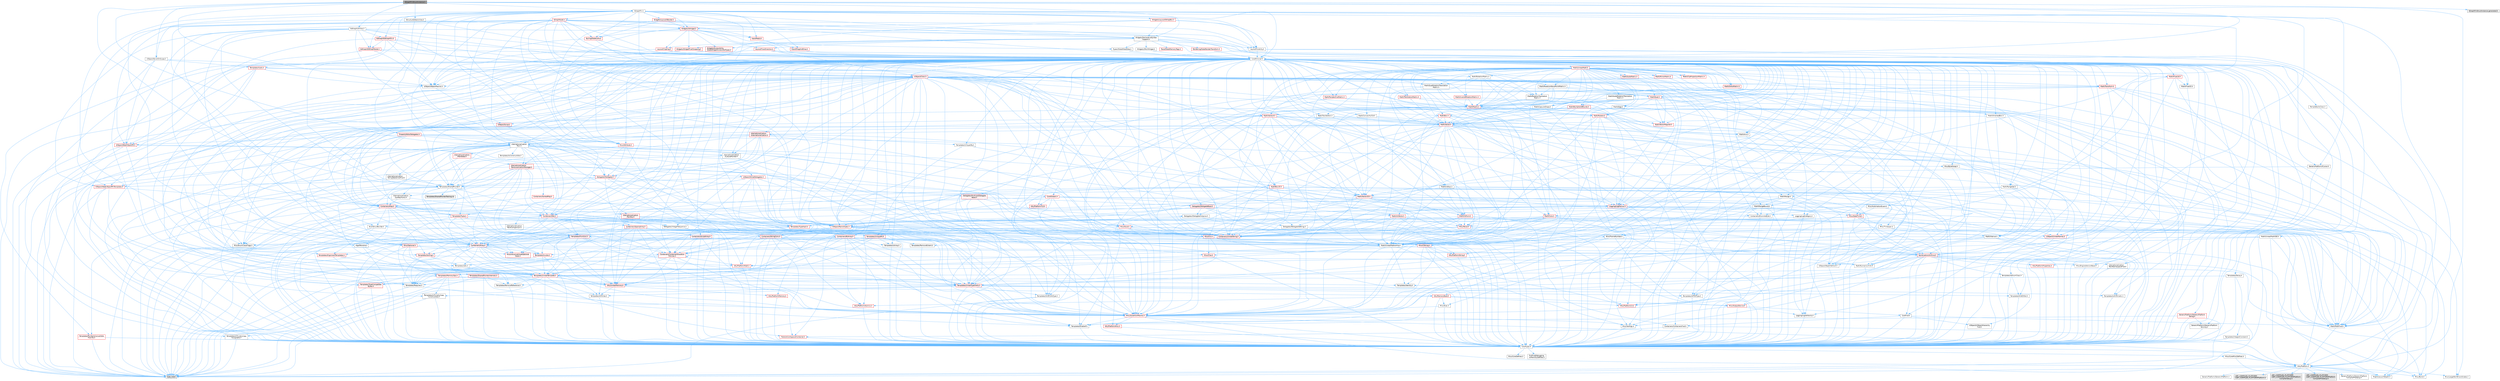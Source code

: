 digraph "SGraphPinStructInstance.h"
{
 // INTERACTIVE_SVG=YES
 // LATEX_PDF_SIZE
  bgcolor="transparent";
  edge [fontname=Helvetica,fontsize=10,labelfontname=Helvetica,labelfontsize=10];
  node [fontname=Helvetica,fontsize=10,shape=box,height=0.2,width=0.4];
  Node1 [id="Node000001",label="SGraphPinStructInstance.h",height=0.2,width=0.4,color="gray40", fillcolor="grey60", style="filled", fontcolor="black",tooltip=" "];
  Node1 -> Node2 [id="edge1_Node000001_Node000002",color="steelblue1",style="solid",tooltip=" "];
  Node2 [id="Node000002",label="CoreMinimal.h",height=0.2,width=0.4,color="grey40", fillcolor="white", style="filled",URL="$d7/d67/CoreMinimal_8h.html",tooltip=" "];
  Node2 -> Node3 [id="edge2_Node000002_Node000003",color="steelblue1",style="solid",tooltip=" "];
  Node3 [id="Node000003",label="CoreTypes.h",height=0.2,width=0.4,color="grey40", fillcolor="white", style="filled",URL="$dc/dec/CoreTypes_8h.html",tooltip=" "];
  Node3 -> Node4 [id="edge3_Node000003_Node000004",color="steelblue1",style="solid",tooltip=" "];
  Node4 [id="Node000004",label="HAL/Platform.h",height=0.2,width=0.4,color="grey40", fillcolor="white", style="filled",URL="$d9/dd0/Platform_8h.html",tooltip=" "];
  Node4 -> Node5 [id="edge4_Node000004_Node000005",color="steelblue1",style="solid",tooltip=" "];
  Node5 [id="Node000005",label="Misc/Build.h",height=0.2,width=0.4,color="grey40", fillcolor="white", style="filled",URL="$d3/dbb/Build_8h.html",tooltip=" "];
  Node4 -> Node6 [id="edge5_Node000004_Node000006",color="steelblue1",style="solid",tooltip=" "];
  Node6 [id="Node000006",label="Misc/LargeWorldCoordinates.h",height=0.2,width=0.4,color="grey40", fillcolor="white", style="filled",URL="$d2/dcb/LargeWorldCoordinates_8h.html",tooltip=" "];
  Node4 -> Node7 [id="edge6_Node000004_Node000007",color="steelblue1",style="solid",tooltip=" "];
  Node7 [id="Node000007",label="type_traits",height=0.2,width=0.4,color="grey60", fillcolor="#E0E0E0", style="filled",tooltip=" "];
  Node4 -> Node8 [id="edge7_Node000004_Node000008",color="steelblue1",style="solid",tooltip=" "];
  Node8 [id="Node000008",label="PreprocessorHelpers.h",height=0.2,width=0.4,color="grey40", fillcolor="white", style="filled",URL="$db/ddb/PreprocessorHelpers_8h.html",tooltip=" "];
  Node4 -> Node9 [id="edge8_Node000004_Node000009",color="steelblue1",style="solid",tooltip=" "];
  Node9 [id="Node000009",label="UBT_COMPILED_PLATFORM\l/UBT_COMPILED_PLATFORMPlatform\lCompilerPreSetup.h",height=0.2,width=0.4,color="grey60", fillcolor="#E0E0E0", style="filled",tooltip=" "];
  Node4 -> Node10 [id="edge9_Node000004_Node000010",color="steelblue1",style="solid",tooltip=" "];
  Node10 [id="Node000010",label="GenericPlatform/GenericPlatform\lCompilerPreSetup.h",height=0.2,width=0.4,color="grey40", fillcolor="white", style="filled",URL="$d9/dc8/GenericPlatformCompilerPreSetup_8h.html",tooltip=" "];
  Node4 -> Node11 [id="edge10_Node000004_Node000011",color="steelblue1",style="solid",tooltip=" "];
  Node11 [id="Node000011",label="GenericPlatform/GenericPlatform.h",height=0.2,width=0.4,color="grey40", fillcolor="white", style="filled",URL="$d6/d84/GenericPlatform_8h.html",tooltip=" "];
  Node4 -> Node12 [id="edge11_Node000004_Node000012",color="steelblue1",style="solid",tooltip=" "];
  Node12 [id="Node000012",label="UBT_COMPILED_PLATFORM\l/UBT_COMPILED_PLATFORMPlatform.h",height=0.2,width=0.4,color="grey60", fillcolor="#E0E0E0", style="filled",tooltip=" "];
  Node4 -> Node13 [id="edge12_Node000004_Node000013",color="steelblue1",style="solid",tooltip=" "];
  Node13 [id="Node000013",label="UBT_COMPILED_PLATFORM\l/UBT_COMPILED_PLATFORMPlatform\lCompilerSetup.h",height=0.2,width=0.4,color="grey60", fillcolor="#E0E0E0", style="filled",tooltip=" "];
  Node3 -> Node14 [id="edge13_Node000003_Node000014",color="steelblue1",style="solid",tooltip=" "];
  Node14 [id="Node000014",label="ProfilingDebugging\l/UMemoryDefines.h",height=0.2,width=0.4,color="grey40", fillcolor="white", style="filled",URL="$d2/da2/UMemoryDefines_8h.html",tooltip=" "];
  Node3 -> Node15 [id="edge14_Node000003_Node000015",color="steelblue1",style="solid",tooltip=" "];
  Node15 [id="Node000015",label="Misc/CoreMiscDefines.h",height=0.2,width=0.4,color="grey40", fillcolor="white", style="filled",URL="$da/d38/CoreMiscDefines_8h.html",tooltip=" "];
  Node15 -> Node4 [id="edge15_Node000015_Node000004",color="steelblue1",style="solid",tooltip=" "];
  Node15 -> Node8 [id="edge16_Node000015_Node000008",color="steelblue1",style="solid",tooltip=" "];
  Node3 -> Node16 [id="edge17_Node000003_Node000016",color="steelblue1",style="solid",tooltip=" "];
  Node16 [id="Node000016",label="Misc/CoreDefines.h",height=0.2,width=0.4,color="grey40", fillcolor="white", style="filled",URL="$d3/dd2/CoreDefines_8h.html",tooltip=" "];
  Node2 -> Node17 [id="edge18_Node000002_Node000017",color="steelblue1",style="solid",tooltip=" "];
  Node17 [id="Node000017",label="CoreFwd.h",height=0.2,width=0.4,color="grey40", fillcolor="white", style="filled",URL="$d1/d1e/CoreFwd_8h.html",tooltip=" "];
  Node17 -> Node3 [id="edge19_Node000017_Node000003",color="steelblue1",style="solid",tooltip=" "];
  Node17 -> Node18 [id="edge20_Node000017_Node000018",color="steelblue1",style="solid",tooltip=" "];
  Node18 [id="Node000018",label="Containers/ContainersFwd.h",height=0.2,width=0.4,color="grey40", fillcolor="white", style="filled",URL="$d4/d0a/ContainersFwd_8h.html",tooltip=" "];
  Node18 -> Node4 [id="edge21_Node000018_Node000004",color="steelblue1",style="solid",tooltip=" "];
  Node18 -> Node3 [id="edge22_Node000018_Node000003",color="steelblue1",style="solid",tooltip=" "];
  Node18 -> Node19 [id="edge23_Node000018_Node000019",color="steelblue1",style="solid",tooltip=" "];
  Node19 [id="Node000019",label="Traits/IsContiguousContainer.h",height=0.2,width=0.4,color="red", fillcolor="#FFF0F0", style="filled",URL="$d5/d3c/IsContiguousContainer_8h.html",tooltip=" "];
  Node19 -> Node3 [id="edge24_Node000019_Node000003",color="steelblue1",style="solid",tooltip=" "];
  Node17 -> Node22 [id="edge25_Node000017_Node000022",color="steelblue1",style="solid",tooltip=" "];
  Node22 [id="Node000022",label="Math/MathFwd.h",height=0.2,width=0.4,color="grey40", fillcolor="white", style="filled",URL="$d2/d10/MathFwd_8h.html",tooltip=" "];
  Node22 -> Node4 [id="edge26_Node000022_Node000004",color="steelblue1",style="solid",tooltip=" "];
  Node17 -> Node23 [id="edge27_Node000017_Node000023",color="steelblue1",style="solid",tooltip=" "];
  Node23 [id="Node000023",label="UObject/UObjectHierarchy\lFwd.h",height=0.2,width=0.4,color="grey40", fillcolor="white", style="filled",URL="$d3/d13/UObjectHierarchyFwd_8h.html",tooltip=" "];
  Node2 -> Node23 [id="edge28_Node000002_Node000023",color="steelblue1",style="solid",tooltip=" "];
  Node2 -> Node18 [id="edge29_Node000002_Node000018",color="steelblue1",style="solid",tooltip=" "];
  Node2 -> Node24 [id="edge30_Node000002_Node000024",color="steelblue1",style="solid",tooltip=" "];
  Node24 [id="Node000024",label="Misc/VarArgs.h",height=0.2,width=0.4,color="grey40", fillcolor="white", style="filled",URL="$d5/d6f/VarArgs_8h.html",tooltip=" "];
  Node24 -> Node3 [id="edge31_Node000024_Node000003",color="steelblue1",style="solid",tooltip=" "];
  Node2 -> Node25 [id="edge32_Node000002_Node000025",color="steelblue1",style="solid",tooltip=" "];
  Node25 [id="Node000025",label="Logging/LogVerbosity.h",height=0.2,width=0.4,color="grey40", fillcolor="white", style="filled",URL="$d2/d8f/LogVerbosity_8h.html",tooltip=" "];
  Node25 -> Node3 [id="edge33_Node000025_Node000003",color="steelblue1",style="solid",tooltip=" "];
  Node2 -> Node26 [id="edge34_Node000002_Node000026",color="steelblue1",style="solid",tooltip=" "];
  Node26 [id="Node000026",label="Misc/OutputDevice.h",height=0.2,width=0.4,color="red", fillcolor="#FFF0F0", style="filled",URL="$d7/d32/OutputDevice_8h.html",tooltip=" "];
  Node26 -> Node17 [id="edge35_Node000026_Node000017",color="steelblue1",style="solid",tooltip=" "];
  Node26 -> Node3 [id="edge36_Node000026_Node000003",color="steelblue1",style="solid",tooltip=" "];
  Node26 -> Node25 [id="edge37_Node000026_Node000025",color="steelblue1",style="solid",tooltip=" "];
  Node26 -> Node24 [id="edge38_Node000026_Node000024",color="steelblue1",style="solid",tooltip=" "];
  Node2 -> Node32 [id="edge39_Node000002_Node000032",color="steelblue1",style="solid",tooltip=" "];
  Node32 [id="Node000032",label="HAL/PlatformCrt.h",height=0.2,width=0.4,color="red", fillcolor="#FFF0F0", style="filled",URL="$d8/d75/PlatformCrt_8h.html",tooltip=" "];
  Node2 -> Node42 [id="edge40_Node000002_Node000042",color="steelblue1",style="solid",tooltip=" "];
  Node42 [id="Node000042",label="HAL/PlatformMisc.h",height=0.2,width=0.4,color="red", fillcolor="#FFF0F0", style="filled",URL="$d0/df5/PlatformMisc_8h.html",tooltip=" "];
  Node42 -> Node3 [id="edge41_Node000042_Node000003",color="steelblue1",style="solid",tooltip=" "];
  Node2 -> Node61 [id="edge42_Node000002_Node000061",color="steelblue1",style="solid",tooltip=" "];
  Node61 [id="Node000061",label="Misc/AssertionMacros.h",height=0.2,width=0.4,color="red", fillcolor="#FFF0F0", style="filled",URL="$d0/dfa/AssertionMacros_8h.html",tooltip=" "];
  Node61 -> Node3 [id="edge43_Node000061_Node000003",color="steelblue1",style="solid",tooltip=" "];
  Node61 -> Node4 [id="edge44_Node000061_Node000004",color="steelblue1",style="solid",tooltip=" "];
  Node61 -> Node42 [id="edge45_Node000061_Node000042",color="steelblue1",style="solid",tooltip=" "];
  Node61 -> Node8 [id="edge46_Node000061_Node000008",color="steelblue1",style="solid",tooltip=" "];
  Node61 -> Node62 [id="edge47_Node000061_Node000062",color="steelblue1",style="solid",tooltip=" "];
  Node62 [id="Node000062",label="Templates/EnableIf.h",height=0.2,width=0.4,color="grey40", fillcolor="white", style="filled",URL="$d7/d60/EnableIf_8h.html",tooltip=" "];
  Node62 -> Node3 [id="edge48_Node000062_Node000003",color="steelblue1",style="solid",tooltip=" "];
  Node61 -> Node24 [id="edge49_Node000061_Node000024",color="steelblue1",style="solid",tooltip=" "];
  Node2 -> Node70 [id="edge50_Node000002_Node000070",color="steelblue1",style="solid",tooltip=" "];
  Node70 [id="Node000070",label="Templates/IsPointer.h",height=0.2,width=0.4,color="grey40", fillcolor="white", style="filled",URL="$d7/d05/IsPointer_8h.html",tooltip=" "];
  Node70 -> Node3 [id="edge51_Node000070_Node000003",color="steelblue1",style="solid",tooltip=" "];
  Node2 -> Node71 [id="edge52_Node000002_Node000071",color="steelblue1",style="solid",tooltip=" "];
  Node71 [id="Node000071",label="HAL/PlatformMemory.h",height=0.2,width=0.4,color="red", fillcolor="#FFF0F0", style="filled",URL="$de/d68/PlatformMemory_8h.html",tooltip=" "];
  Node71 -> Node3 [id="edge53_Node000071_Node000003",color="steelblue1",style="solid",tooltip=" "];
  Node2 -> Node54 [id="edge54_Node000002_Node000054",color="steelblue1",style="solid",tooltip=" "];
  Node54 [id="Node000054",label="HAL/PlatformAtomics.h",height=0.2,width=0.4,color="red", fillcolor="#FFF0F0", style="filled",URL="$d3/d36/PlatformAtomics_8h.html",tooltip=" "];
  Node54 -> Node3 [id="edge55_Node000054_Node000003",color="steelblue1",style="solid",tooltip=" "];
  Node2 -> Node76 [id="edge56_Node000002_Node000076",color="steelblue1",style="solid",tooltip=" "];
  Node76 [id="Node000076",label="Misc/Exec.h",height=0.2,width=0.4,color="grey40", fillcolor="white", style="filled",URL="$de/ddb/Exec_8h.html",tooltip=" "];
  Node76 -> Node3 [id="edge57_Node000076_Node000003",color="steelblue1",style="solid",tooltip=" "];
  Node76 -> Node61 [id="edge58_Node000076_Node000061",color="steelblue1",style="solid",tooltip=" "];
  Node2 -> Node77 [id="edge59_Node000002_Node000077",color="steelblue1",style="solid",tooltip=" "];
  Node77 [id="Node000077",label="HAL/MemoryBase.h",height=0.2,width=0.4,color="red", fillcolor="#FFF0F0", style="filled",URL="$d6/d9f/MemoryBase_8h.html",tooltip=" "];
  Node77 -> Node3 [id="edge60_Node000077_Node000003",color="steelblue1",style="solid",tooltip=" "];
  Node77 -> Node54 [id="edge61_Node000077_Node000054",color="steelblue1",style="solid",tooltip=" "];
  Node77 -> Node32 [id="edge62_Node000077_Node000032",color="steelblue1",style="solid",tooltip=" "];
  Node77 -> Node76 [id="edge63_Node000077_Node000076",color="steelblue1",style="solid",tooltip=" "];
  Node77 -> Node26 [id="edge64_Node000077_Node000026",color="steelblue1",style="solid",tooltip=" "];
  Node2 -> Node87 [id="edge65_Node000002_Node000087",color="steelblue1",style="solid",tooltip=" "];
  Node87 [id="Node000087",label="HAL/UnrealMemory.h",height=0.2,width=0.4,color="red", fillcolor="#FFF0F0", style="filled",URL="$d9/d96/UnrealMemory_8h.html",tooltip=" "];
  Node87 -> Node3 [id="edge66_Node000087_Node000003",color="steelblue1",style="solid",tooltip=" "];
  Node87 -> Node77 [id="edge67_Node000087_Node000077",color="steelblue1",style="solid",tooltip=" "];
  Node87 -> Node71 [id="edge68_Node000087_Node000071",color="steelblue1",style="solid",tooltip=" "];
  Node87 -> Node70 [id="edge69_Node000087_Node000070",color="steelblue1",style="solid",tooltip=" "];
  Node2 -> Node89 [id="edge70_Node000002_Node000089",color="steelblue1",style="solid",tooltip=" "];
  Node89 [id="Node000089",label="Templates/IsArithmetic.h",height=0.2,width=0.4,color="grey40", fillcolor="white", style="filled",URL="$d2/d5d/IsArithmetic_8h.html",tooltip=" "];
  Node89 -> Node3 [id="edge71_Node000089_Node000003",color="steelblue1",style="solid",tooltip=" "];
  Node2 -> Node83 [id="edge72_Node000002_Node000083",color="steelblue1",style="solid",tooltip=" "];
  Node83 [id="Node000083",label="Templates/AndOrNot.h",height=0.2,width=0.4,color="grey40", fillcolor="white", style="filled",URL="$db/d0a/AndOrNot_8h.html",tooltip=" "];
  Node83 -> Node3 [id="edge73_Node000083_Node000003",color="steelblue1",style="solid",tooltip=" "];
  Node2 -> Node90 [id="edge74_Node000002_Node000090",color="steelblue1",style="solid",tooltip=" "];
  Node90 [id="Node000090",label="Templates/IsPODType.h",height=0.2,width=0.4,color="grey40", fillcolor="white", style="filled",URL="$d7/db1/IsPODType_8h.html",tooltip=" "];
  Node90 -> Node3 [id="edge75_Node000090_Node000003",color="steelblue1",style="solid",tooltip=" "];
  Node2 -> Node91 [id="edge76_Node000002_Node000091",color="steelblue1",style="solid",tooltip=" "];
  Node91 [id="Node000091",label="Templates/IsUECoreType.h",height=0.2,width=0.4,color="grey40", fillcolor="white", style="filled",URL="$d1/db8/IsUECoreType_8h.html",tooltip=" "];
  Node91 -> Node3 [id="edge77_Node000091_Node000003",color="steelblue1",style="solid",tooltip=" "];
  Node91 -> Node7 [id="edge78_Node000091_Node000007",color="steelblue1",style="solid",tooltip=" "];
  Node2 -> Node84 [id="edge79_Node000002_Node000084",color="steelblue1",style="solid",tooltip=" "];
  Node84 [id="Node000084",label="Templates/IsTriviallyCopy\lConstructible.h",height=0.2,width=0.4,color="grey40", fillcolor="white", style="filled",URL="$d3/d78/IsTriviallyCopyConstructible_8h.html",tooltip=" "];
  Node84 -> Node3 [id="edge80_Node000084_Node000003",color="steelblue1",style="solid",tooltip=" "];
  Node84 -> Node7 [id="edge81_Node000084_Node000007",color="steelblue1",style="solid",tooltip=" "];
  Node2 -> Node92 [id="edge82_Node000002_Node000092",color="steelblue1",style="solid",tooltip=" "];
  Node92 [id="Node000092",label="Templates/UnrealTypeTraits.h",height=0.2,width=0.4,color="red", fillcolor="#FFF0F0", style="filled",URL="$d2/d2d/UnrealTypeTraits_8h.html",tooltip=" "];
  Node92 -> Node3 [id="edge83_Node000092_Node000003",color="steelblue1",style="solid",tooltip=" "];
  Node92 -> Node70 [id="edge84_Node000092_Node000070",color="steelblue1",style="solid",tooltip=" "];
  Node92 -> Node61 [id="edge85_Node000092_Node000061",color="steelblue1",style="solid",tooltip=" "];
  Node92 -> Node83 [id="edge86_Node000092_Node000083",color="steelblue1",style="solid",tooltip=" "];
  Node92 -> Node62 [id="edge87_Node000092_Node000062",color="steelblue1",style="solid",tooltip=" "];
  Node92 -> Node89 [id="edge88_Node000092_Node000089",color="steelblue1",style="solid",tooltip=" "];
  Node92 -> Node90 [id="edge89_Node000092_Node000090",color="steelblue1",style="solid",tooltip=" "];
  Node92 -> Node91 [id="edge90_Node000092_Node000091",color="steelblue1",style="solid",tooltip=" "];
  Node92 -> Node84 [id="edge91_Node000092_Node000084",color="steelblue1",style="solid",tooltip=" "];
  Node2 -> Node62 [id="edge92_Node000002_Node000062",color="steelblue1",style="solid",tooltip=" "];
  Node2 -> Node94 [id="edge93_Node000002_Node000094",color="steelblue1",style="solid",tooltip=" "];
  Node94 [id="Node000094",label="Templates/RemoveReference.h",height=0.2,width=0.4,color="grey40", fillcolor="white", style="filled",URL="$da/dbe/RemoveReference_8h.html",tooltip=" "];
  Node94 -> Node3 [id="edge94_Node000094_Node000003",color="steelblue1",style="solid",tooltip=" "];
  Node2 -> Node95 [id="edge95_Node000002_Node000095",color="steelblue1",style="solid",tooltip=" "];
  Node95 [id="Node000095",label="Templates/IntegralConstant.h",height=0.2,width=0.4,color="grey40", fillcolor="white", style="filled",URL="$db/d1b/IntegralConstant_8h.html",tooltip=" "];
  Node95 -> Node3 [id="edge96_Node000095_Node000003",color="steelblue1",style="solid",tooltip=" "];
  Node2 -> Node96 [id="edge97_Node000002_Node000096",color="steelblue1",style="solid",tooltip=" "];
  Node96 [id="Node000096",label="Templates/IsClass.h",height=0.2,width=0.4,color="grey40", fillcolor="white", style="filled",URL="$db/dcb/IsClass_8h.html",tooltip=" "];
  Node96 -> Node3 [id="edge98_Node000096_Node000003",color="steelblue1",style="solid",tooltip=" "];
  Node2 -> Node97 [id="edge99_Node000002_Node000097",color="steelblue1",style="solid",tooltip=" "];
  Node97 [id="Node000097",label="Templates/TypeCompatible\lBytes.h",height=0.2,width=0.4,color="red", fillcolor="#FFF0F0", style="filled",URL="$df/d0a/TypeCompatibleBytes_8h.html",tooltip=" "];
  Node97 -> Node3 [id="edge100_Node000097_Node000003",color="steelblue1",style="solid",tooltip=" "];
  Node97 -> Node7 [id="edge101_Node000097_Node000007",color="steelblue1",style="solid",tooltip=" "];
  Node2 -> Node19 [id="edge102_Node000002_Node000019",color="steelblue1",style="solid",tooltip=" "];
  Node2 -> Node98 [id="edge103_Node000002_Node000098",color="steelblue1",style="solid",tooltip=" "];
  Node98 [id="Node000098",label="Templates/UnrealTemplate.h",height=0.2,width=0.4,color="red", fillcolor="#FFF0F0", style="filled",URL="$d4/d24/UnrealTemplate_8h.html",tooltip=" "];
  Node98 -> Node3 [id="edge104_Node000098_Node000003",color="steelblue1",style="solid",tooltip=" "];
  Node98 -> Node70 [id="edge105_Node000098_Node000070",color="steelblue1",style="solid",tooltip=" "];
  Node98 -> Node87 [id="edge106_Node000098_Node000087",color="steelblue1",style="solid",tooltip=" "];
  Node98 -> Node92 [id="edge107_Node000098_Node000092",color="steelblue1",style="solid",tooltip=" "];
  Node98 -> Node94 [id="edge108_Node000098_Node000094",color="steelblue1",style="solid",tooltip=" "];
  Node98 -> Node64 [id="edge109_Node000098_Node000064",color="steelblue1",style="solid",tooltip=" "];
  Node64 [id="Node000064",label="Templates/Requires.h",height=0.2,width=0.4,color="grey40", fillcolor="white", style="filled",URL="$dc/d96/Requires_8h.html",tooltip=" "];
  Node64 -> Node62 [id="edge110_Node000064_Node000062",color="steelblue1",style="solid",tooltip=" "];
  Node64 -> Node7 [id="edge111_Node000064_Node000007",color="steelblue1",style="solid",tooltip=" "];
  Node98 -> Node97 [id="edge112_Node000098_Node000097",color="steelblue1",style="solid",tooltip=" "];
  Node98 -> Node65 [id="edge113_Node000098_Node000065",color="steelblue1",style="solid",tooltip=" "];
  Node65 [id="Node000065",label="Templates/Identity.h",height=0.2,width=0.4,color="grey40", fillcolor="white", style="filled",URL="$d0/dd5/Identity_8h.html",tooltip=" "];
  Node98 -> Node19 [id="edge114_Node000098_Node000019",color="steelblue1",style="solid",tooltip=" "];
  Node98 -> Node7 [id="edge115_Node000098_Node000007",color="steelblue1",style="solid",tooltip=" "];
  Node2 -> Node47 [id="edge116_Node000002_Node000047",color="steelblue1",style="solid",tooltip=" "];
  Node47 [id="Node000047",label="Math/NumericLimits.h",height=0.2,width=0.4,color="grey40", fillcolor="white", style="filled",URL="$df/d1b/NumericLimits_8h.html",tooltip=" "];
  Node47 -> Node3 [id="edge117_Node000047_Node000003",color="steelblue1",style="solid",tooltip=" "];
  Node2 -> Node102 [id="edge118_Node000002_Node000102",color="steelblue1",style="solid",tooltip=" "];
  Node102 [id="Node000102",label="HAL/PlatformMath.h",height=0.2,width=0.4,color="red", fillcolor="#FFF0F0", style="filled",URL="$dc/d53/PlatformMath_8h.html",tooltip=" "];
  Node102 -> Node3 [id="edge119_Node000102_Node000003",color="steelblue1",style="solid",tooltip=" "];
  Node2 -> Node85 [id="edge120_Node000002_Node000085",color="steelblue1",style="solid",tooltip=" "];
  Node85 [id="Node000085",label="Templates/IsTriviallyCopy\lAssignable.h",height=0.2,width=0.4,color="grey40", fillcolor="white", style="filled",URL="$d2/df2/IsTriviallyCopyAssignable_8h.html",tooltip=" "];
  Node85 -> Node3 [id="edge121_Node000085_Node000003",color="steelblue1",style="solid",tooltip=" "];
  Node85 -> Node7 [id="edge122_Node000085_Node000007",color="steelblue1",style="solid",tooltip=" "];
  Node2 -> Node110 [id="edge123_Node000002_Node000110",color="steelblue1",style="solid",tooltip=" "];
  Node110 [id="Node000110",label="Templates/MemoryOps.h",height=0.2,width=0.4,color="red", fillcolor="#FFF0F0", style="filled",URL="$db/dea/MemoryOps_8h.html",tooltip=" "];
  Node110 -> Node3 [id="edge124_Node000110_Node000003",color="steelblue1",style="solid",tooltip=" "];
  Node110 -> Node87 [id="edge125_Node000110_Node000087",color="steelblue1",style="solid",tooltip=" "];
  Node110 -> Node85 [id="edge126_Node000110_Node000085",color="steelblue1",style="solid",tooltip=" "];
  Node110 -> Node84 [id="edge127_Node000110_Node000084",color="steelblue1",style="solid",tooltip=" "];
  Node110 -> Node64 [id="edge128_Node000110_Node000064",color="steelblue1",style="solid",tooltip=" "];
  Node110 -> Node92 [id="edge129_Node000110_Node000092",color="steelblue1",style="solid",tooltip=" "];
  Node110 -> Node7 [id="edge130_Node000110_Node000007",color="steelblue1",style="solid",tooltip=" "];
  Node2 -> Node111 [id="edge131_Node000002_Node000111",color="steelblue1",style="solid",tooltip=" "];
  Node111 [id="Node000111",label="Containers/ContainerAllocation\lPolicies.h",height=0.2,width=0.4,color="red", fillcolor="#FFF0F0", style="filled",URL="$d7/dff/ContainerAllocationPolicies_8h.html",tooltip=" "];
  Node111 -> Node3 [id="edge132_Node000111_Node000003",color="steelblue1",style="solid",tooltip=" "];
  Node111 -> Node111 [id="edge133_Node000111_Node000111",color="steelblue1",style="solid",tooltip=" "];
  Node111 -> Node102 [id="edge134_Node000111_Node000102",color="steelblue1",style="solid",tooltip=" "];
  Node111 -> Node87 [id="edge135_Node000111_Node000087",color="steelblue1",style="solid",tooltip=" "];
  Node111 -> Node47 [id="edge136_Node000111_Node000047",color="steelblue1",style="solid",tooltip=" "];
  Node111 -> Node61 [id="edge137_Node000111_Node000061",color="steelblue1",style="solid",tooltip=" "];
  Node111 -> Node110 [id="edge138_Node000111_Node000110",color="steelblue1",style="solid",tooltip=" "];
  Node111 -> Node97 [id="edge139_Node000111_Node000097",color="steelblue1",style="solid",tooltip=" "];
  Node111 -> Node7 [id="edge140_Node000111_Node000007",color="steelblue1",style="solid",tooltip=" "];
  Node2 -> Node114 [id="edge141_Node000002_Node000114",color="steelblue1",style="solid",tooltip=" "];
  Node114 [id="Node000114",label="Templates/IsEnumClass.h",height=0.2,width=0.4,color="grey40", fillcolor="white", style="filled",URL="$d7/d15/IsEnumClass_8h.html",tooltip=" "];
  Node114 -> Node3 [id="edge142_Node000114_Node000003",color="steelblue1",style="solid",tooltip=" "];
  Node114 -> Node83 [id="edge143_Node000114_Node000083",color="steelblue1",style="solid",tooltip=" "];
  Node2 -> Node115 [id="edge144_Node000002_Node000115",color="steelblue1",style="solid",tooltip=" "];
  Node115 [id="Node000115",label="HAL/PlatformProperties.h",height=0.2,width=0.4,color="red", fillcolor="#FFF0F0", style="filled",URL="$d9/db0/PlatformProperties_8h.html",tooltip=" "];
  Node115 -> Node3 [id="edge145_Node000115_Node000003",color="steelblue1",style="solid",tooltip=" "];
  Node2 -> Node118 [id="edge146_Node000002_Node000118",color="steelblue1",style="solid",tooltip=" "];
  Node118 [id="Node000118",label="Misc/EngineVersionBase.h",height=0.2,width=0.4,color="grey40", fillcolor="white", style="filled",URL="$d5/d2b/EngineVersionBase_8h.html",tooltip=" "];
  Node118 -> Node3 [id="edge147_Node000118_Node000003",color="steelblue1",style="solid",tooltip=" "];
  Node2 -> Node119 [id="edge148_Node000002_Node000119",color="steelblue1",style="solid",tooltip=" "];
  Node119 [id="Node000119",label="Internationalization\l/TextNamespaceFwd.h",height=0.2,width=0.4,color="grey40", fillcolor="white", style="filled",URL="$d8/d97/TextNamespaceFwd_8h.html",tooltip=" "];
  Node119 -> Node3 [id="edge149_Node000119_Node000003",color="steelblue1",style="solid",tooltip=" "];
  Node2 -> Node120 [id="edge150_Node000002_Node000120",color="steelblue1",style="solid",tooltip=" "];
  Node120 [id="Node000120",label="Serialization/Archive.h",height=0.2,width=0.4,color="red", fillcolor="#FFF0F0", style="filled",URL="$d7/d3b/Archive_8h.html",tooltip=" "];
  Node120 -> Node17 [id="edge151_Node000120_Node000017",color="steelblue1",style="solid",tooltip=" "];
  Node120 -> Node3 [id="edge152_Node000120_Node000003",color="steelblue1",style="solid",tooltip=" "];
  Node120 -> Node115 [id="edge153_Node000120_Node000115",color="steelblue1",style="solid",tooltip=" "];
  Node120 -> Node119 [id="edge154_Node000120_Node000119",color="steelblue1",style="solid",tooltip=" "];
  Node120 -> Node22 [id="edge155_Node000120_Node000022",color="steelblue1",style="solid",tooltip=" "];
  Node120 -> Node61 [id="edge156_Node000120_Node000061",color="steelblue1",style="solid",tooltip=" "];
  Node120 -> Node5 [id="edge157_Node000120_Node000005",color="steelblue1",style="solid",tooltip=" "];
  Node120 -> Node118 [id="edge158_Node000120_Node000118",color="steelblue1",style="solid",tooltip=" "];
  Node120 -> Node24 [id="edge159_Node000120_Node000024",color="steelblue1",style="solid",tooltip=" "];
  Node120 -> Node62 [id="edge160_Node000120_Node000062",color="steelblue1",style="solid",tooltip=" "];
  Node120 -> Node114 [id="edge161_Node000120_Node000114",color="steelblue1",style="solid",tooltip=" "];
  Node120 -> Node98 [id="edge162_Node000120_Node000098",color="steelblue1",style="solid",tooltip=" "];
  Node120 -> Node123 [id="edge163_Node000120_Node000123",color="steelblue1",style="solid",tooltip=" "];
  Node123 [id="Node000123",label="UObject/ObjectVersion.h",height=0.2,width=0.4,color="grey40", fillcolor="white", style="filled",URL="$da/d63/ObjectVersion_8h.html",tooltip=" "];
  Node123 -> Node3 [id="edge164_Node000123_Node000003",color="steelblue1",style="solid",tooltip=" "];
  Node2 -> Node124 [id="edge165_Node000002_Node000124",color="steelblue1",style="solid",tooltip=" "];
  Node124 [id="Node000124",label="Templates/Less.h",height=0.2,width=0.4,color="grey40", fillcolor="white", style="filled",URL="$de/dc8/Less_8h.html",tooltip=" "];
  Node124 -> Node3 [id="edge166_Node000124_Node000003",color="steelblue1",style="solid",tooltip=" "];
  Node124 -> Node98 [id="edge167_Node000124_Node000098",color="steelblue1",style="solid",tooltip=" "];
  Node2 -> Node125 [id="edge168_Node000002_Node000125",color="steelblue1",style="solid",tooltip=" "];
  Node125 [id="Node000125",label="Templates/Sorting.h",height=0.2,width=0.4,color="red", fillcolor="#FFF0F0", style="filled",URL="$d3/d9e/Sorting_8h.html",tooltip=" "];
  Node125 -> Node3 [id="edge169_Node000125_Node000003",color="steelblue1",style="solid",tooltip=" "];
  Node125 -> Node102 [id="edge170_Node000125_Node000102",color="steelblue1",style="solid",tooltip=" "];
  Node125 -> Node124 [id="edge171_Node000125_Node000124",color="steelblue1",style="solid",tooltip=" "];
  Node2 -> Node136 [id="edge172_Node000002_Node000136",color="steelblue1",style="solid",tooltip=" "];
  Node136 [id="Node000136",label="Misc/Char.h",height=0.2,width=0.4,color="red", fillcolor="#FFF0F0", style="filled",URL="$d0/d58/Char_8h.html",tooltip=" "];
  Node136 -> Node3 [id="edge173_Node000136_Node000003",color="steelblue1",style="solid",tooltip=" "];
  Node136 -> Node7 [id="edge174_Node000136_Node000007",color="steelblue1",style="solid",tooltip=" "];
  Node2 -> Node139 [id="edge175_Node000002_Node000139",color="steelblue1",style="solid",tooltip=" "];
  Node139 [id="Node000139",label="GenericPlatform/GenericPlatform\lStricmp.h",height=0.2,width=0.4,color="grey40", fillcolor="white", style="filled",URL="$d2/d86/GenericPlatformStricmp_8h.html",tooltip=" "];
  Node139 -> Node3 [id="edge176_Node000139_Node000003",color="steelblue1",style="solid",tooltip=" "];
  Node2 -> Node140 [id="edge177_Node000002_Node000140",color="steelblue1",style="solid",tooltip=" "];
  Node140 [id="Node000140",label="GenericPlatform/GenericPlatform\lString.h",height=0.2,width=0.4,color="red", fillcolor="#FFF0F0", style="filled",URL="$dd/d20/GenericPlatformString_8h.html",tooltip=" "];
  Node140 -> Node3 [id="edge178_Node000140_Node000003",color="steelblue1",style="solid",tooltip=" "];
  Node140 -> Node139 [id="edge179_Node000140_Node000139",color="steelblue1",style="solid",tooltip=" "];
  Node140 -> Node62 [id="edge180_Node000140_Node000062",color="steelblue1",style="solid",tooltip=" "];
  Node140 -> Node7 [id="edge181_Node000140_Node000007",color="steelblue1",style="solid",tooltip=" "];
  Node2 -> Node73 [id="edge182_Node000002_Node000073",color="steelblue1",style="solid",tooltip=" "];
  Node73 [id="Node000073",label="HAL/PlatformString.h",height=0.2,width=0.4,color="red", fillcolor="#FFF0F0", style="filled",URL="$db/db5/PlatformString_8h.html",tooltip=" "];
  Node73 -> Node3 [id="edge183_Node000073_Node000003",color="steelblue1",style="solid",tooltip=" "];
  Node2 -> Node143 [id="edge184_Node000002_Node000143",color="steelblue1",style="solid",tooltip=" "];
  Node143 [id="Node000143",label="Misc/CString.h",height=0.2,width=0.4,color="red", fillcolor="#FFF0F0", style="filled",URL="$d2/d49/CString_8h.html",tooltip=" "];
  Node143 -> Node3 [id="edge185_Node000143_Node000003",color="steelblue1",style="solid",tooltip=" "];
  Node143 -> Node32 [id="edge186_Node000143_Node000032",color="steelblue1",style="solid",tooltip=" "];
  Node143 -> Node73 [id="edge187_Node000143_Node000073",color="steelblue1",style="solid",tooltip=" "];
  Node143 -> Node61 [id="edge188_Node000143_Node000061",color="steelblue1",style="solid",tooltip=" "];
  Node143 -> Node136 [id="edge189_Node000143_Node000136",color="steelblue1",style="solid",tooltip=" "];
  Node143 -> Node24 [id="edge190_Node000143_Node000024",color="steelblue1",style="solid",tooltip=" "];
  Node2 -> Node144 [id="edge191_Node000002_Node000144",color="steelblue1",style="solid",tooltip=" "];
  Node144 [id="Node000144",label="Misc/Crc.h",height=0.2,width=0.4,color="red", fillcolor="#FFF0F0", style="filled",URL="$d4/dd2/Crc_8h.html",tooltip=" "];
  Node144 -> Node3 [id="edge192_Node000144_Node000003",color="steelblue1",style="solid",tooltip=" "];
  Node144 -> Node73 [id="edge193_Node000144_Node000073",color="steelblue1",style="solid",tooltip=" "];
  Node144 -> Node61 [id="edge194_Node000144_Node000061",color="steelblue1",style="solid",tooltip=" "];
  Node144 -> Node143 [id="edge195_Node000144_Node000143",color="steelblue1",style="solid",tooltip=" "];
  Node144 -> Node136 [id="edge196_Node000144_Node000136",color="steelblue1",style="solid",tooltip=" "];
  Node144 -> Node92 [id="edge197_Node000144_Node000092",color="steelblue1",style="solid",tooltip=" "];
  Node2 -> Node135 [id="edge198_Node000002_Node000135",color="steelblue1",style="solid",tooltip=" "];
  Node135 [id="Node000135",label="Math/UnrealMathUtility.h",height=0.2,width=0.4,color="grey40", fillcolor="white", style="filled",URL="$db/db8/UnrealMathUtility_8h.html",tooltip=" "];
  Node135 -> Node3 [id="edge199_Node000135_Node000003",color="steelblue1",style="solid",tooltip=" "];
  Node135 -> Node61 [id="edge200_Node000135_Node000061",color="steelblue1",style="solid",tooltip=" "];
  Node135 -> Node102 [id="edge201_Node000135_Node000102",color="steelblue1",style="solid",tooltip=" "];
  Node135 -> Node22 [id="edge202_Node000135_Node000022",color="steelblue1",style="solid",tooltip=" "];
  Node135 -> Node65 [id="edge203_Node000135_Node000065",color="steelblue1",style="solid",tooltip=" "];
  Node135 -> Node64 [id="edge204_Node000135_Node000064",color="steelblue1",style="solid",tooltip=" "];
  Node2 -> Node145 [id="edge205_Node000002_Node000145",color="steelblue1",style="solid",tooltip=" "];
  Node145 [id="Node000145",label="Containers/UnrealString.h",height=0.2,width=0.4,color="red", fillcolor="#FFF0F0", style="filled",URL="$d5/dba/UnrealString_8h.html",tooltip=" "];
  Node2 -> Node149 [id="edge206_Node000002_Node000149",color="steelblue1",style="solid",tooltip=" "];
  Node149 [id="Node000149",label="Containers/Array.h",height=0.2,width=0.4,color="red", fillcolor="#FFF0F0", style="filled",URL="$df/dd0/Array_8h.html",tooltip=" "];
  Node149 -> Node3 [id="edge207_Node000149_Node000003",color="steelblue1",style="solid",tooltip=" "];
  Node149 -> Node61 [id="edge208_Node000149_Node000061",color="steelblue1",style="solid",tooltip=" "];
  Node149 -> Node150 [id="edge209_Node000149_Node000150",color="steelblue1",style="solid",tooltip=" "];
  Node150 [id="Node000150",label="Misc/IntrusiveUnsetOptional\lState.h",height=0.2,width=0.4,color="red", fillcolor="#FFF0F0", style="filled",URL="$d2/d0a/IntrusiveUnsetOptionalState_8h.html",tooltip=" "];
  Node149 -> Node87 [id="edge210_Node000149_Node000087",color="steelblue1",style="solid",tooltip=" "];
  Node149 -> Node92 [id="edge211_Node000149_Node000092",color="steelblue1",style="solid",tooltip=" "];
  Node149 -> Node98 [id="edge212_Node000149_Node000098",color="steelblue1",style="solid",tooltip=" "];
  Node149 -> Node111 [id="edge213_Node000149_Node000111",color="steelblue1",style="solid",tooltip=" "];
  Node149 -> Node120 [id="edge214_Node000149_Node000120",color="steelblue1",style="solid",tooltip=" "];
  Node149 -> Node128 [id="edge215_Node000149_Node000128",color="steelblue1",style="solid",tooltip=" "];
  Node128 [id="Node000128",label="Templates/Invoke.h",height=0.2,width=0.4,color="red", fillcolor="#FFF0F0", style="filled",URL="$d7/deb/Invoke_8h.html",tooltip=" "];
  Node128 -> Node3 [id="edge216_Node000128_Node000003",color="steelblue1",style="solid",tooltip=" "];
  Node128 -> Node98 [id="edge217_Node000128_Node000098",color="steelblue1",style="solid",tooltip=" "];
  Node128 -> Node7 [id="edge218_Node000128_Node000007",color="steelblue1",style="solid",tooltip=" "];
  Node149 -> Node124 [id="edge219_Node000149_Node000124",color="steelblue1",style="solid",tooltip=" "];
  Node149 -> Node64 [id="edge220_Node000149_Node000064",color="steelblue1",style="solid",tooltip=" "];
  Node149 -> Node125 [id="edge221_Node000149_Node000125",color="steelblue1",style="solid",tooltip=" "];
  Node149 -> Node172 [id="edge222_Node000149_Node000172",color="steelblue1",style="solid",tooltip=" "];
  Node172 [id="Node000172",label="Templates/AlignmentTemplates.h",height=0.2,width=0.4,color="red", fillcolor="#FFF0F0", style="filled",URL="$dd/d32/AlignmentTemplates_8h.html",tooltip=" "];
  Node172 -> Node3 [id="edge223_Node000172_Node000003",color="steelblue1",style="solid",tooltip=" "];
  Node172 -> Node70 [id="edge224_Node000172_Node000070",color="steelblue1",style="solid",tooltip=" "];
  Node149 -> Node7 [id="edge225_Node000149_Node000007",color="steelblue1",style="solid",tooltip=" "];
  Node2 -> Node173 [id="edge226_Node000002_Node000173",color="steelblue1",style="solid",tooltip=" "];
  Node173 [id="Node000173",label="Misc/FrameNumber.h",height=0.2,width=0.4,color="grey40", fillcolor="white", style="filled",URL="$dd/dbd/FrameNumber_8h.html",tooltip=" "];
  Node173 -> Node3 [id="edge227_Node000173_Node000003",color="steelblue1",style="solid",tooltip=" "];
  Node173 -> Node47 [id="edge228_Node000173_Node000047",color="steelblue1",style="solid",tooltip=" "];
  Node173 -> Node135 [id="edge229_Node000173_Node000135",color="steelblue1",style="solid",tooltip=" "];
  Node173 -> Node62 [id="edge230_Node000173_Node000062",color="steelblue1",style="solid",tooltip=" "];
  Node173 -> Node92 [id="edge231_Node000173_Node000092",color="steelblue1",style="solid",tooltip=" "];
  Node2 -> Node174 [id="edge232_Node000002_Node000174",color="steelblue1",style="solid",tooltip=" "];
  Node174 [id="Node000174",label="Misc/Timespan.h",height=0.2,width=0.4,color="grey40", fillcolor="white", style="filled",URL="$da/dd9/Timespan_8h.html",tooltip=" "];
  Node174 -> Node3 [id="edge233_Node000174_Node000003",color="steelblue1",style="solid",tooltip=" "];
  Node174 -> Node175 [id="edge234_Node000174_Node000175",color="steelblue1",style="solid",tooltip=" "];
  Node175 [id="Node000175",label="Math/Interval.h",height=0.2,width=0.4,color="grey40", fillcolor="white", style="filled",URL="$d1/d55/Interval_8h.html",tooltip=" "];
  Node175 -> Node3 [id="edge235_Node000175_Node000003",color="steelblue1",style="solid",tooltip=" "];
  Node175 -> Node89 [id="edge236_Node000175_Node000089",color="steelblue1",style="solid",tooltip=" "];
  Node175 -> Node92 [id="edge237_Node000175_Node000092",color="steelblue1",style="solid",tooltip=" "];
  Node175 -> Node47 [id="edge238_Node000175_Node000047",color="steelblue1",style="solid",tooltip=" "];
  Node175 -> Node135 [id="edge239_Node000175_Node000135",color="steelblue1",style="solid",tooltip=" "];
  Node174 -> Node135 [id="edge240_Node000174_Node000135",color="steelblue1",style="solid",tooltip=" "];
  Node174 -> Node61 [id="edge241_Node000174_Node000061",color="steelblue1",style="solid",tooltip=" "];
  Node2 -> Node176 [id="edge242_Node000002_Node000176",color="steelblue1",style="solid",tooltip=" "];
  Node176 [id="Node000176",label="Containers/StringConv.h",height=0.2,width=0.4,color="red", fillcolor="#FFF0F0", style="filled",URL="$d3/ddf/StringConv_8h.html",tooltip=" "];
  Node176 -> Node3 [id="edge243_Node000176_Node000003",color="steelblue1",style="solid",tooltip=" "];
  Node176 -> Node61 [id="edge244_Node000176_Node000061",color="steelblue1",style="solid",tooltip=" "];
  Node176 -> Node111 [id="edge245_Node000176_Node000111",color="steelblue1",style="solid",tooltip=" "];
  Node176 -> Node149 [id="edge246_Node000176_Node000149",color="steelblue1",style="solid",tooltip=" "];
  Node176 -> Node143 [id="edge247_Node000176_Node000143",color="steelblue1",style="solid",tooltip=" "];
  Node176 -> Node177 [id="edge248_Node000176_Node000177",color="steelblue1",style="solid",tooltip=" "];
  Node177 [id="Node000177",label="Templates/IsArray.h",height=0.2,width=0.4,color="grey40", fillcolor="white", style="filled",URL="$d8/d8d/IsArray_8h.html",tooltip=" "];
  Node177 -> Node3 [id="edge249_Node000177_Node000003",color="steelblue1",style="solid",tooltip=" "];
  Node176 -> Node98 [id="edge250_Node000176_Node000098",color="steelblue1",style="solid",tooltip=" "];
  Node176 -> Node92 [id="edge251_Node000176_Node000092",color="steelblue1",style="solid",tooltip=" "];
  Node176 -> Node19 [id="edge252_Node000176_Node000019",color="steelblue1",style="solid",tooltip=" "];
  Node176 -> Node7 [id="edge253_Node000176_Node000007",color="steelblue1",style="solid",tooltip=" "];
  Node2 -> Node178 [id="edge254_Node000002_Node000178",color="steelblue1",style="solid",tooltip=" "];
  Node178 [id="Node000178",label="UObject/UnrealNames.h",height=0.2,width=0.4,color="red", fillcolor="#FFF0F0", style="filled",URL="$d8/db1/UnrealNames_8h.html",tooltip=" "];
  Node178 -> Node3 [id="edge255_Node000178_Node000003",color="steelblue1",style="solid",tooltip=" "];
  Node2 -> Node180 [id="edge256_Node000002_Node000180",color="steelblue1",style="solid",tooltip=" "];
  Node180 [id="Node000180",label="UObject/NameTypes.h",height=0.2,width=0.4,color="red", fillcolor="#FFF0F0", style="filled",URL="$d6/d35/NameTypes_8h.html",tooltip=" "];
  Node180 -> Node3 [id="edge257_Node000180_Node000003",color="steelblue1",style="solid",tooltip=" "];
  Node180 -> Node61 [id="edge258_Node000180_Node000061",color="steelblue1",style="solid",tooltip=" "];
  Node180 -> Node87 [id="edge259_Node000180_Node000087",color="steelblue1",style="solid",tooltip=" "];
  Node180 -> Node92 [id="edge260_Node000180_Node000092",color="steelblue1",style="solid",tooltip=" "];
  Node180 -> Node98 [id="edge261_Node000180_Node000098",color="steelblue1",style="solid",tooltip=" "];
  Node180 -> Node145 [id="edge262_Node000180_Node000145",color="steelblue1",style="solid",tooltip=" "];
  Node180 -> Node176 [id="edge263_Node000180_Node000176",color="steelblue1",style="solid",tooltip=" "];
  Node180 -> Node178 [id="edge264_Node000180_Node000178",color="steelblue1",style="solid",tooltip=" "];
  Node180 -> Node150 [id="edge265_Node000180_Node000150",color="steelblue1",style="solid",tooltip=" "];
  Node2 -> Node188 [id="edge266_Node000002_Node000188",color="steelblue1",style="solid",tooltip=" "];
  Node188 [id="Node000188",label="Misc/Parse.h",height=0.2,width=0.4,color="red", fillcolor="#FFF0F0", style="filled",URL="$dc/d71/Parse_8h.html",tooltip=" "];
  Node188 -> Node145 [id="edge267_Node000188_Node000145",color="steelblue1",style="solid",tooltip=" "];
  Node188 -> Node3 [id="edge268_Node000188_Node000003",color="steelblue1",style="solid",tooltip=" "];
  Node188 -> Node32 [id="edge269_Node000188_Node000032",color="steelblue1",style="solid",tooltip=" "];
  Node188 -> Node5 [id="edge270_Node000188_Node000005",color="steelblue1",style="solid",tooltip=" "];
  Node188 -> Node49 [id="edge271_Node000188_Node000049",color="steelblue1",style="solid",tooltip=" "];
  Node49 [id="Node000049",label="Misc/EnumClassFlags.h",height=0.2,width=0.4,color="grey40", fillcolor="white", style="filled",URL="$d8/de7/EnumClassFlags_8h.html",tooltip=" "];
  Node188 -> Node189 [id="edge272_Node000188_Node000189",color="steelblue1",style="solid",tooltip=" "];
  Node189 [id="Node000189",label="Templates/Function.h",height=0.2,width=0.4,color="red", fillcolor="#FFF0F0", style="filled",URL="$df/df5/Function_8h.html",tooltip=" "];
  Node189 -> Node3 [id="edge273_Node000189_Node000003",color="steelblue1",style="solid",tooltip=" "];
  Node189 -> Node61 [id="edge274_Node000189_Node000061",color="steelblue1",style="solid",tooltip=" "];
  Node189 -> Node150 [id="edge275_Node000189_Node000150",color="steelblue1",style="solid",tooltip=" "];
  Node189 -> Node87 [id="edge276_Node000189_Node000087",color="steelblue1",style="solid",tooltip=" "];
  Node189 -> Node92 [id="edge277_Node000189_Node000092",color="steelblue1",style="solid",tooltip=" "];
  Node189 -> Node128 [id="edge278_Node000189_Node000128",color="steelblue1",style="solid",tooltip=" "];
  Node189 -> Node98 [id="edge279_Node000189_Node000098",color="steelblue1",style="solid",tooltip=" "];
  Node189 -> Node64 [id="edge280_Node000189_Node000064",color="steelblue1",style="solid",tooltip=" "];
  Node189 -> Node135 [id="edge281_Node000189_Node000135",color="steelblue1",style="solid",tooltip=" "];
  Node189 -> Node7 [id="edge282_Node000189_Node000007",color="steelblue1",style="solid",tooltip=" "];
  Node2 -> Node172 [id="edge283_Node000002_Node000172",color="steelblue1",style="solid",tooltip=" "];
  Node2 -> Node191 [id="edge284_Node000002_Node000191",color="steelblue1",style="solid",tooltip=" "];
  Node191 [id="Node000191",label="Misc/StructBuilder.h",height=0.2,width=0.4,color="grey40", fillcolor="white", style="filled",URL="$d9/db3/StructBuilder_8h.html",tooltip=" "];
  Node191 -> Node3 [id="edge285_Node000191_Node000003",color="steelblue1",style="solid",tooltip=" "];
  Node191 -> Node135 [id="edge286_Node000191_Node000135",color="steelblue1",style="solid",tooltip=" "];
  Node191 -> Node172 [id="edge287_Node000191_Node000172",color="steelblue1",style="solid",tooltip=" "];
  Node2 -> Node104 [id="edge288_Node000002_Node000104",color="steelblue1",style="solid",tooltip=" "];
  Node104 [id="Node000104",label="Templates/Decay.h",height=0.2,width=0.4,color="grey40", fillcolor="white", style="filled",URL="$dd/d0f/Decay_8h.html",tooltip=" "];
  Node104 -> Node3 [id="edge289_Node000104_Node000003",color="steelblue1",style="solid",tooltip=" "];
  Node104 -> Node94 [id="edge290_Node000104_Node000094",color="steelblue1",style="solid",tooltip=" "];
  Node104 -> Node7 [id="edge291_Node000104_Node000007",color="steelblue1",style="solid",tooltip=" "];
  Node2 -> Node192 [id="edge292_Node000002_Node000192",color="steelblue1",style="solid",tooltip=" "];
  Node192 [id="Node000192",label="Templates/PointerIsConvertible\lFromTo.h",height=0.2,width=0.4,color="red", fillcolor="#FFF0F0", style="filled",URL="$d6/d65/PointerIsConvertibleFromTo_8h.html",tooltip=" "];
  Node192 -> Node3 [id="edge293_Node000192_Node000003",color="steelblue1",style="solid",tooltip=" "];
  Node192 -> Node7 [id="edge294_Node000192_Node000007",color="steelblue1",style="solid",tooltip=" "];
  Node2 -> Node128 [id="edge295_Node000002_Node000128",color="steelblue1",style="solid",tooltip=" "];
  Node2 -> Node189 [id="edge296_Node000002_Node000189",color="steelblue1",style="solid",tooltip=" "];
  Node2 -> Node161 [id="edge297_Node000002_Node000161",color="steelblue1",style="solid",tooltip=" "];
  Node161 [id="Node000161",label="Templates/TypeHash.h",height=0.2,width=0.4,color="red", fillcolor="#FFF0F0", style="filled",URL="$d1/d62/TypeHash_8h.html",tooltip=" "];
  Node161 -> Node3 [id="edge298_Node000161_Node000003",color="steelblue1",style="solid",tooltip=" "];
  Node161 -> Node64 [id="edge299_Node000161_Node000064",color="steelblue1",style="solid",tooltip=" "];
  Node161 -> Node144 [id="edge300_Node000161_Node000144",color="steelblue1",style="solid",tooltip=" "];
  Node161 -> Node7 [id="edge301_Node000161_Node000007",color="steelblue1",style="solid",tooltip=" "];
  Node2 -> Node193 [id="edge302_Node000002_Node000193",color="steelblue1",style="solid",tooltip=" "];
  Node193 [id="Node000193",label="Containers/ScriptArray.h",height=0.2,width=0.4,color="red", fillcolor="#FFF0F0", style="filled",URL="$dc/daf/ScriptArray_8h.html",tooltip=" "];
  Node193 -> Node3 [id="edge303_Node000193_Node000003",color="steelblue1",style="solid",tooltip=" "];
  Node193 -> Node61 [id="edge304_Node000193_Node000061",color="steelblue1",style="solid",tooltip=" "];
  Node193 -> Node87 [id="edge305_Node000193_Node000087",color="steelblue1",style="solid",tooltip=" "];
  Node193 -> Node111 [id="edge306_Node000193_Node000111",color="steelblue1",style="solid",tooltip=" "];
  Node193 -> Node149 [id="edge307_Node000193_Node000149",color="steelblue1",style="solid",tooltip=" "];
  Node2 -> Node194 [id="edge308_Node000002_Node000194",color="steelblue1",style="solid",tooltip=" "];
  Node194 [id="Node000194",label="Containers/BitArray.h",height=0.2,width=0.4,color="red", fillcolor="#FFF0F0", style="filled",URL="$d1/de4/BitArray_8h.html",tooltip=" "];
  Node194 -> Node111 [id="edge309_Node000194_Node000111",color="steelblue1",style="solid",tooltip=" "];
  Node194 -> Node3 [id="edge310_Node000194_Node000003",color="steelblue1",style="solid",tooltip=" "];
  Node194 -> Node54 [id="edge311_Node000194_Node000054",color="steelblue1",style="solid",tooltip=" "];
  Node194 -> Node87 [id="edge312_Node000194_Node000087",color="steelblue1",style="solid",tooltip=" "];
  Node194 -> Node135 [id="edge313_Node000194_Node000135",color="steelblue1",style="solid",tooltip=" "];
  Node194 -> Node61 [id="edge314_Node000194_Node000061",color="steelblue1",style="solid",tooltip=" "];
  Node194 -> Node49 [id="edge315_Node000194_Node000049",color="steelblue1",style="solid",tooltip=" "];
  Node194 -> Node120 [id="edge316_Node000194_Node000120",color="steelblue1",style="solid",tooltip=" "];
  Node194 -> Node62 [id="edge317_Node000194_Node000062",color="steelblue1",style="solid",tooltip=" "];
  Node194 -> Node128 [id="edge318_Node000194_Node000128",color="steelblue1",style="solid",tooltip=" "];
  Node194 -> Node98 [id="edge319_Node000194_Node000098",color="steelblue1",style="solid",tooltip=" "];
  Node194 -> Node92 [id="edge320_Node000194_Node000092",color="steelblue1",style="solid",tooltip=" "];
  Node2 -> Node195 [id="edge321_Node000002_Node000195",color="steelblue1",style="solid",tooltip=" "];
  Node195 [id="Node000195",label="Containers/SparseArray.h",height=0.2,width=0.4,color="red", fillcolor="#FFF0F0", style="filled",URL="$d5/dbf/SparseArray_8h.html",tooltip=" "];
  Node195 -> Node3 [id="edge322_Node000195_Node000003",color="steelblue1",style="solid",tooltip=" "];
  Node195 -> Node61 [id="edge323_Node000195_Node000061",color="steelblue1",style="solid",tooltip=" "];
  Node195 -> Node87 [id="edge324_Node000195_Node000087",color="steelblue1",style="solid",tooltip=" "];
  Node195 -> Node92 [id="edge325_Node000195_Node000092",color="steelblue1",style="solid",tooltip=" "];
  Node195 -> Node98 [id="edge326_Node000195_Node000098",color="steelblue1",style="solid",tooltip=" "];
  Node195 -> Node111 [id="edge327_Node000195_Node000111",color="steelblue1",style="solid",tooltip=" "];
  Node195 -> Node124 [id="edge328_Node000195_Node000124",color="steelblue1",style="solid",tooltip=" "];
  Node195 -> Node149 [id="edge329_Node000195_Node000149",color="steelblue1",style="solid",tooltip=" "];
  Node195 -> Node135 [id="edge330_Node000195_Node000135",color="steelblue1",style="solid",tooltip=" "];
  Node195 -> Node193 [id="edge331_Node000195_Node000193",color="steelblue1",style="solid",tooltip=" "];
  Node195 -> Node194 [id="edge332_Node000195_Node000194",color="steelblue1",style="solid",tooltip=" "];
  Node195 -> Node145 [id="edge333_Node000195_Node000145",color="steelblue1",style="solid",tooltip=" "];
  Node195 -> Node150 [id="edge334_Node000195_Node000150",color="steelblue1",style="solid",tooltip=" "];
  Node2 -> Node211 [id="edge335_Node000002_Node000211",color="steelblue1",style="solid",tooltip=" "];
  Node211 [id="Node000211",label="Containers/Set.h",height=0.2,width=0.4,color="red", fillcolor="#FFF0F0", style="filled",URL="$d4/d45/Set_8h.html",tooltip=" "];
  Node211 -> Node111 [id="edge336_Node000211_Node000111",color="steelblue1",style="solid",tooltip=" "];
  Node211 -> Node195 [id="edge337_Node000211_Node000195",color="steelblue1",style="solid",tooltip=" "];
  Node211 -> Node18 [id="edge338_Node000211_Node000018",color="steelblue1",style="solid",tooltip=" "];
  Node211 -> Node135 [id="edge339_Node000211_Node000135",color="steelblue1",style="solid",tooltip=" "];
  Node211 -> Node61 [id="edge340_Node000211_Node000061",color="steelblue1",style="solid",tooltip=" "];
  Node211 -> Node191 [id="edge341_Node000211_Node000191",color="steelblue1",style="solid",tooltip=" "];
  Node211 -> Node189 [id="edge342_Node000211_Node000189",color="steelblue1",style="solid",tooltip=" "];
  Node211 -> Node125 [id="edge343_Node000211_Node000125",color="steelblue1",style="solid",tooltip=" "];
  Node211 -> Node161 [id="edge344_Node000211_Node000161",color="steelblue1",style="solid",tooltip=" "];
  Node211 -> Node98 [id="edge345_Node000211_Node000098",color="steelblue1",style="solid",tooltip=" "];
  Node211 -> Node7 [id="edge346_Node000211_Node000007",color="steelblue1",style="solid",tooltip=" "];
  Node2 -> Node214 [id="edge347_Node000002_Node000214",color="steelblue1",style="solid",tooltip=" "];
  Node214 [id="Node000214",label="Algo/Reverse.h",height=0.2,width=0.4,color="grey40", fillcolor="white", style="filled",URL="$d5/d93/Reverse_8h.html",tooltip=" "];
  Node214 -> Node3 [id="edge348_Node000214_Node000003",color="steelblue1",style="solid",tooltip=" "];
  Node214 -> Node98 [id="edge349_Node000214_Node000098",color="steelblue1",style="solid",tooltip=" "];
  Node2 -> Node215 [id="edge350_Node000002_Node000215",color="steelblue1",style="solid",tooltip=" "];
  Node215 [id="Node000215",label="Containers/Map.h",height=0.2,width=0.4,color="red", fillcolor="#FFF0F0", style="filled",URL="$df/d79/Map_8h.html",tooltip=" "];
  Node215 -> Node3 [id="edge351_Node000215_Node000003",color="steelblue1",style="solid",tooltip=" "];
  Node215 -> Node214 [id="edge352_Node000215_Node000214",color="steelblue1",style="solid",tooltip=" "];
  Node215 -> Node211 [id="edge353_Node000215_Node000211",color="steelblue1",style="solid",tooltip=" "];
  Node215 -> Node145 [id="edge354_Node000215_Node000145",color="steelblue1",style="solid",tooltip=" "];
  Node215 -> Node61 [id="edge355_Node000215_Node000061",color="steelblue1",style="solid",tooltip=" "];
  Node215 -> Node191 [id="edge356_Node000215_Node000191",color="steelblue1",style="solid",tooltip=" "];
  Node215 -> Node189 [id="edge357_Node000215_Node000189",color="steelblue1",style="solid",tooltip=" "];
  Node215 -> Node125 [id="edge358_Node000215_Node000125",color="steelblue1",style="solid",tooltip=" "];
  Node215 -> Node216 [id="edge359_Node000215_Node000216",color="steelblue1",style="solid",tooltip=" "];
  Node216 [id="Node000216",label="Templates/Tuple.h",height=0.2,width=0.4,color="red", fillcolor="#FFF0F0", style="filled",URL="$d2/d4f/Tuple_8h.html",tooltip=" "];
  Node216 -> Node3 [id="edge360_Node000216_Node000003",color="steelblue1",style="solid",tooltip=" "];
  Node216 -> Node98 [id="edge361_Node000216_Node000098",color="steelblue1",style="solid",tooltip=" "];
  Node216 -> Node217 [id="edge362_Node000216_Node000217",color="steelblue1",style="solid",tooltip=" "];
  Node217 [id="Node000217",label="Delegates/IntegerSequence.h",height=0.2,width=0.4,color="grey40", fillcolor="white", style="filled",URL="$d2/dcc/IntegerSequence_8h.html",tooltip=" "];
  Node217 -> Node3 [id="edge363_Node000217_Node000003",color="steelblue1",style="solid",tooltip=" "];
  Node216 -> Node128 [id="edge364_Node000216_Node000128",color="steelblue1",style="solid",tooltip=" "];
  Node216 -> Node64 [id="edge365_Node000216_Node000064",color="steelblue1",style="solid",tooltip=" "];
  Node216 -> Node161 [id="edge366_Node000216_Node000161",color="steelblue1",style="solid",tooltip=" "];
  Node216 -> Node7 [id="edge367_Node000216_Node000007",color="steelblue1",style="solid",tooltip=" "];
  Node215 -> Node98 [id="edge368_Node000215_Node000098",color="steelblue1",style="solid",tooltip=" "];
  Node215 -> Node92 [id="edge369_Node000215_Node000092",color="steelblue1",style="solid",tooltip=" "];
  Node215 -> Node7 [id="edge370_Node000215_Node000007",color="steelblue1",style="solid",tooltip=" "];
  Node2 -> Node219 [id="edge371_Node000002_Node000219",color="steelblue1",style="solid",tooltip=" "];
  Node219 [id="Node000219",label="Math/IntPoint.h",height=0.2,width=0.4,color="red", fillcolor="#FFF0F0", style="filled",URL="$d3/df7/IntPoint_8h.html",tooltip=" "];
  Node219 -> Node3 [id="edge372_Node000219_Node000003",color="steelblue1",style="solid",tooltip=" "];
  Node219 -> Node61 [id="edge373_Node000219_Node000061",color="steelblue1",style="solid",tooltip=" "];
  Node219 -> Node188 [id="edge374_Node000219_Node000188",color="steelblue1",style="solid",tooltip=" "];
  Node219 -> Node22 [id="edge375_Node000219_Node000022",color="steelblue1",style="solid",tooltip=" "];
  Node219 -> Node135 [id="edge376_Node000219_Node000135",color="steelblue1",style="solid",tooltip=" "];
  Node219 -> Node145 [id="edge377_Node000219_Node000145",color="steelblue1",style="solid",tooltip=" "];
  Node219 -> Node161 [id="edge378_Node000219_Node000161",color="steelblue1",style="solid",tooltip=" "];
  Node2 -> Node221 [id="edge379_Node000002_Node000221",color="steelblue1",style="solid",tooltip=" "];
  Node221 [id="Node000221",label="Math/IntVector.h",height=0.2,width=0.4,color="red", fillcolor="#FFF0F0", style="filled",URL="$d7/d44/IntVector_8h.html",tooltip=" "];
  Node221 -> Node3 [id="edge380_Node000221_Node000003",color="steelblue1",style="solid",tooltip=" "];
  Node221 -> Node144 [id="edge381_Node000221_Node000144",color="steelblue1",style="solid",tooltip=" "];
  Node221 -> Node188 [id="edge382_Node000221_Node000188",color="steelblue1",style="solid",tooltip=" "];
  Node221 -> Node22 [id="edge383_Node000221_Node000022",color="steelblue1",style="solid",tooltip=" "];
  Node221 -> Node135 [id="edge384_Node000221_Node000135",color="steelblue1",style="solid",tooltip=" "];
  Node221 -> Node145 [id="edge385_Node000221_Node000145",color="steelblue1",style="solid",tooltip=" "];
  Node2 -> Node222 [id="edge386_Node000002_Node000222",color="steelblue1",style="solid",tooltip=" "];
  Node222 [id="Node000222",label="Logging/LogCategory.h",height=0.2,width=0.4,color="grey40", fillcolor="white", style="filled",URL="$d9/d36/LogCategory_8h.html",tooltip=" "];
  Node222 -> Node3 [id="edge387_Node000222_Node000003",color="steelblue1",style="solid",tooltip=" "];
  Node222 -> Node25 [id="edge388_Node000222_Node000025",color="steelblue1",style="solid",tooltip=" "];
  Node222 -> Node180 [id="edge389_Node000222_Node000180",color="steelblue1",style="solid",tooltip=" "];
  Node2 -> Node223 [id="edge390_Node000002_Node000223",color="steelblue1",style="solid",tooltip=" "];
  Node223 [id="Node000223",label="Logging/LogMacros.h",height=0.2,width=0.4,color="red", fillcolor="#FFF0F0", style="filled",URL="$d0/d16/LogMacros_8h.html",tooltip=" "];
  Node223 -> Node145 [id="edge391_Node000223_Node000145",color="steelblue1",style="solid",tooltip=" "];
  Node223 -> Node3 [id="edge392_Node000223_Node000003",color="steelblue1",style="solid",tooltip=" "];
  Node223 -> Node8 [id="edge393_Node000223_Node000008",color="steelblue1",style="solid",tooltip=" "];
  Node223 -> Node222 [id="edge394_Node000223_Node000222",color="steelblue1",style="solid",tooltip=" "];
  Node223 -> Node25 [id="edge395_Node000223_Node000025",color="steelblue1",style="solid",tooltip=" "];
  Node223 -> Node61 [id="edge396_Node000223_Node000061",color="steelblue1",style="solid",tooltip=" "];
  Node223 -> Node5 [id="edge397_Node000223_Node000005",color="steelblue1",style="solid",tooltip=" "];
  Node223 -> Node24 [id="edge398_Node000223_Node000024",color="steelblue1",style="solid",tooltip=" "];
  Node223 -> Node62 [id="edge399_Node000223_Node000062",color="steelblue1",style="solid",tooltip=" "];
  Node223 -> Node7 [id="edge400_Node000223_Node000007",color="steelblue1",style="solid",tooltip=" "];
  Node2 -> Node226 [id="edge401_Node000002_Node000226",color="steelblue1",style="solid",tooltip=" "];
  Node226 [id="Node000226",label="Math/Vector2D.h",height=0.2,width=0.4,color="red", fillcolor="#FFF0F0", style="filled",URL="$d3/db0/Vector2D_8h.html",tooltip=" "];
  Node226 -> Node3 [id="edge402_Node000226_Node000003",color="steelblue1",style="solid",tooltip=" "];
  Node226 -> Node22 [id="edge403_Node000226_Node000022",color="steelblue1",style="solid",tooltip=" "];
  Node226 -> Node61 [id="edge404_Node000226_Node000061",color="steelblue1",style="solid",tooltip=" "];
  Node226 -> Node144 [id="edge405_Node000226_Node000144",color="steelblue1",style="solid",tooltip=" "];
  Node226 -> Node135 [id="edge406_Node000226_Node000135",color="steelblue1",style="solid",tooltip=" "];
  Node226 -> Node145 [id="edge407_Node000226_Node000145",color="steelblue1",style="solid",tooltip=" "];
  Node226 -> Node188 [id="edge408_Node000226_Node000188",color="steelblue1",style="solid",tooltip=" "];
  Node226 -> Node219 [id="edge409_Node000226_Node000219",color="steelblue1",style="solid",tooltip=" "];
  Node226 -> Node223 [id="edge410_Node000226_Node000223",color="steelblue1",style="solid",tooltip=" "];
  Node226 -> Node7 [id="edge411_Node000226_Node000007",color="steelblue1",style="solid",tooltip=" "];
  Node2 -> Node230 [id="edge412_Node000002_Node000230",color="steelblue1",style="solid",tooltip=" "];
  Node230 [id="Node000230",label="Math/IntRect.h",height=0.2,width=0.4,color="grey40", fillcolor="white", style="filled",URL="$d7/d53/IntRect_8h.html",tooltip=" "];
  Node230 -> Node3 [id="edge413_Node000230_Node000003",color="steelblue1",style="solid",tooltip=" "];
  Node230 -> Node22 [id="edge414_Node000230_Node000022",color="steelblue1",style="solid",tooltip=" "];
  Node230 -> Node135 [id="edge415_Node000230_Node000135",color="steelblue1",style="solid",tooltip=" "];
  Node230 -> Node145 [id="edge416_Node000230_Node000145",color="steelblue1",style="solid",tooltip=" "];
  Node230 -> Node219 [id="edge417_Node000230_Node000219",color="steelblue1",style="solid",tooltip=" "];
  Node230 -> Node226 [id="edge418_Node000230_Node000226",color="steelblue1",style="solid",tooltip=" "];
  Node2 -> Node231 [id="edge419_Node000002_Node000231",color="steelblue1",style="solid",tooltip=" "];
  Node231 [id="Node000231",label="Misc/ByteSwap.h",height=0.2,width=0.4,color="grey40", fillcolor="white", style="filled",URL="$dc/dd7/ByteSwap_8h.html",tooltip=" "];
  Node231 -> Node3 [id="edge420_Node000231_Node000003",color="steelblue1",style="solid",tooltip=" "];
  Node231 -> Node32 [id="edge421_Node000231_Node000032",color="steelblue1",style="solid",tooltip=" "];
  Node2 -> Node160 [id="edge422_Node000002_Node000160",color="steelblue1",style="solid",tooltip=" "];
  Node160 [id="Node000160",label="Containers/EnumAsByte.h",height=0.2,width=0.4,color="grey40", fillcolor="white", style="filled",URL="$d6/d9a/EnumAsByte_8h.html",tooltip=" "];
  Node160 -> Node3 [id="edge423_Node000160_Node000003",color="steelblue1",style="solid",tooltip=" "];
  Node160 -> Node90 [id="edge424_Node000160_Node000090",color="steelblue1",style="solid",tooltip=" "];
  Node160 -> Node161 [id="edge425_Node000160_Node000161",color="steelblue1",style="solid",tooltip=" "];
  Node2 -> Node232 [id="edge426_Node000002_Node000232",color="steelblue1",style="solid",tooltip=" "];
  Node232 [id="Node000232",label="HAL/PlatformTLS.h",height=0.2,width=0.4,color="red", fillcolor="#FFF0F0", style="filled",URL="$d0/def/PlatformTLS_8h.html",tooltip=" "];
  Node232 -> Node3 [id="edge427_Node000232_Node000003",color="steelblue1",style="solid",tooltip=" "];
  Node2 -> Node235 [id="edge428_Node000002_Node000235",color="steelblue1",style="solid",tooltip=" "];
  Node235 [id="Node000235",label="CoreGlobals.h",height=0.2,width=0.4,color="red", fillcolor="#FFF0F0", style="filled",URL="$d5/d8c/CoreGlobals_8h.html",tooltip=" "];
  Node235 -> Node145 [id="edge429_Node000235_Node000145",color="steelblue1",style="solid",tooltip=" "];
  Node235 -> Node3 [id="edge430_Node000235_Node000003",color="steelblue1",style="solid",tooltip=" "];
  Node235 -> Node232 [id="edge431_Node000235_Node000232",color="steelblue1",style="solid",tooltip=" "];
  Node235 -> Node223 [id="edge432_Node000235_Node000223",color="steelblue1",style="solid",tooltip=" "];
  Node235 -> Node5 [id="edge433_Node000235_Node000005",color="steelblue1",style="solid",tooltip=" "];
  Node235 -> Node49 [id="edge434_Node000235_Node000049",color="steelblue1",style="solid",tooltip=" "];
  Node235 -> Node26 [id="edge435_Node000235_Node000026",color="steelblue1",style="solid",tooltip=" "];
  Node235 -> Node180 [id="edge436_Node000235_Node000180",color="steelblue1",style="solid",tooltip=" "];
  Node2 -> Node236 [id="edge437_Node000002_Node000236",color="steelblue1",style="solid",tooltip=" "];
  Node236 [id="Node000236",label="Templates/SharedPointer.h",height=0.2,width=0.4,color="grey40", fillcolor="white", style="filled",URL="$d2/d17/SharedPointer_8h.html",tooltip=" "];
  Node236 -> Node3 [id="edge438_Node000236_Node000003",color="steelblue1",style="solid",tooltip=" "];
  Node236 -> Node150 [id="edge439_Node000236_Node000150",color="steelblue1",style="solid",tooltip=" "];
  Node236 -> Node192 [id="edge440_Node000236_Node000192",color="steelblue1",style="solid",tooltip=" "];
  Node236 -> Node61 [id="edge441_Node000236_Node000061",color="steelblue1",style="solid",tooltip=" "];
  Node236 -> Node87 [id="edge442_Node000236_Node000087",color="steelblue1",style="solid",tooltip=" "];
  Node236 -> Node149 [id="edge443_Node000236_Node000149",color="steelblue1",style="solid",tooltip=" "];
  Node236 -> Node215 [id="edge444_Node000236_Node000215",color="steelblue1",style="solid",tooltip=" "];
  Node236 -> Node235 [id="edge445_Node000236_Node000235",color="steelblue1",style="solid",tooltip=" "];
  Node236 -> Node237 [id="edge446_Node000236_Node000237",color="steelblue1",style="solid",tooltip=" "];
  Node237 [id="Node000237",label="Templates/SharedPointerInternals.h",height=0.2,width=0.4,color="red", fillcolor="#FFF0F0", style="filled",URL="$de/d3a/SharedPointerInternals_8h.html",tooltip=" "];
  Node237 -> Node3 [id="edge447_Node000237_Node000003",color="steelblue1",style="solid",tooltip=" "];
  Node237 -> Node87 [id="edge448_Node000237_Node000087",color="steelblue1",style="solid",tooltip=" "];
  Node237 -> Node61 [id="edge449_Node000237_Node000061",color="steelblue1",style="solid",tooltip=" "];
  Node237 -> Node94 [id="edge450_Node000237_Node000094",color="steelblue1",style="solid",tooltip=" "];
  Node237 -> Node97 [id="edge451_Node000237_Node000097",color="steelblue1",style="solid",tooltip=" "];
  Node237 -> Node7 [id="edge452_Node000237_Node000007",color="steelblue1",style="solid",tooltip=" "];
  Node236 -> Node240 [id="edge453_Node000236_Node000240",color="steelblue1",style="solid",tooltip=" "];
  Node240 [id="Node000240",label="Templates/SharedPointerTesting.inl",height=0.2,width=0.4,color="grey60", fillcolor="#E0E0E0", style="filled",tooltip=" "];
  Node2 -> Node241 [id="edge454_Node000002_Node000241",color="steelblue1",style="solid",tooltip=" "];
  Node241 [id="Node000241",label="Internationalization\l/CulturePointer.h",height=0.2,width=0.4,color="grey40", fillcolor="white", style="filled",URL="$d6/dbe/CulturePointer_8h.html",tooltip=" "];
  Node241 -> Node3 [id="edge455_Node000241_Node000003",color="steelblue1",style="solid",tooltip=" "];
  Node241 -> Node236 [id="edge456_Node000241_Node000236",color="steelblue1",style="solid",tooltip=" "];
  Node2 -> Node242 [id="edge457_Node000002_Node000242",color="steelblue1",style="solid",tooltip=" "];
  Node242 [id="Node000242",label="UObject/WeakObjectPtrTemplates.h",height=0.2,width=0.4,color="red", fillcolor="#FFF0F0", style="filled",URL="$d8/d3b/WeakObjectPtrTemplates_8h.html",tooltip=" "];
  Node242 -> Node3 [id="edge458_Node000242_Node000003",color="steelblue1",style="solid",tooltip=" "];
  Node242 -> Node64 [id="edge459_Node000242_Node000064",color="steelblue1",style="solid",tooltip=" "];
  Node242 -> Node215 [id="edge460_Node000242_Node000215",color="steelblue1",style="solid",tooltip=" "];
  Node242 -> Node7 [id="edge461_Node000242_Node000007",color="steelblue1",style="solid",tooltip=" "];
  Node2 -> Node245 [id="edge462_Node000002_Node000245",color="steelblue1",style="solid",tooltip=" "];
  Node245 [id="Node000245",label="Delegates/DelegateSettings.h",height=0.2,width=0.4,color="grey40", fillcolor="white", style="filled",URL="$d0/d97/DelegateSettings_8h.html",tooltip=" "];
  Node245 -> Node3 [id="edge463_Node000245_Node000003",color="steelblue1",style="solid",tooltip=" "];
  Node2 -> Node246 [id="edge464_Node000002_Node000246",color="steelblue1",style="solid",tooltip=" "];
  Node246 [id="Node000246",label="Delegates/IDelegateInstance.h",height=0.2,width=0.4,color="grey40", fillcolor="white", style="filled",URL="$d2/d10/IDelegateInstance_8h.html",tooltip=" "];
  Node246 -> Node3 [id="edge465_Node000246_Node000003",color="steelblue1",style="solid",tooltip=" "];
  Node246 -> Node161 [id="edge466_Node000246_Node000161",color="steelblue1",style="solid",tooltip=" "];
  Node246 -> Node180 [id="edge467_Node000246_Node000180",color="steelblue1",style="solid",tooltip=" "];
  Node246 -> Node245 [id="edge468_Node000246_Node000245",color="steelblue1",style="solid",tooltip=" "];
  Node2 -> Node247 [id="edge469_Node000002_Node000247",color="steelblue1",style="solid",tooltip=" "];
  Node247 [id="Node000247",label="Delegates/DelegateBase.h",height=0.2,width=0.4,color="red", fillcolor="#FFF0F0", style="filled",URL="$da/d67/DelegateBase_8h.html",tooltip=" "];
  Node247 -> Node3 [id="edge470_Node000247_Node000003",color="steelblue1",style="solid",tooltip=" "];
  Node247 -> Node111 [id="edge471_Node000247_Node000111",color="steelblue1",style="solid",tooltip=" "];
  Node247 -> Node135 [id="edge472_Node000247_Node000135",color="steelblue1",style="solid",tooltip=" "];
  Node247 -> Node180 [id="edge473_Node000247_Node000180",color="steelblue1",style="solid",tooltip=" "];
  Node247 -> Node245 [id="edge474_Node000247_Node000245",color="steelblue1",style="solid",tooltip=" "];
  Node247 -> Node246 [id="edge475_Node000247_Node000246",color="steelblue1",style="solid",tooltip=" "];
  Node2 -> Node255 [id="edge476_Node000002_Node000255",color="steelblue1",style="solid",tooltip=" "];
  Node255 [id="Node000255",label="Delegates/MulticastDelegate\lBase.h",height=0.2,width=0.4,color="red", fillcolor="#FFF0F0", style="filled",URL="$db/d16/MulticastDelegateBase_8h.html",tooltip=" "];
  Node255 -> Node3 [id="edge477_Node000255_Node000003",color="steelblue1",style="solid",tooltip=" "];
  Node255 -> Node111 [id="edge478_Node000255_Node000111",color="steelblue1",style="solid",tooltip=" "];
  Node255 -> Node149 [id="edge479_Node000255_Node000149",color="steelblue1",style="solid",tooltip=" "];
  Node255 -> Node135 [id="edge480_Node000255_Node000135",color="steelblue1",style="solid",tooltip=" "];
  Node255 -> Node246 [id="edge481_Node000255_Node000246",color="steelblue1",style="solid",tooltip=" "];
  Node255 -> Node247 [id="edge482_Node000255_Node000247",color="steelblue1",style="solid",tooltip=" "];
  Node2 -> Node217 [id="edge483_Node000002_Node000217",color="steelblue1",style="solid",tooltip=" "];
  Node2 -> Node216 [id="edge484_Node000002_Node000216",color="steelblue1",style="solid",tooltip=" "];
  Node2 -> Node256 [id="edge485_Node000002_Node000256",color="steelblue1",style="solid",tooltip=" "];
  Node256 [id="Node000256",label="UObject/ScriptDelegates.h",height=0.2,width=0.4,color="red", fillcolor="#FFF0F0", style="filled",URL="$de/d81/ScriptDelegates_8h.html",tooltip=" "];
  Node256 -> Node149 [id="edge486_Node000256_Node000149",color="steelblue1",style="solid",tooltip=" "];
  Node256 -> Node111 [id="edge487_Node000256_Node000111",color="steelblue1",style="solid",tooltip=" "];
  Node256 -> Node145 [id="edge488_Node000256_Node000145",color="steelblue1",style="solid",tooltip=" "];
  Node256 -> Node61 [id="edge489_Node000256_Node000061",color="steelblue1",style="solid",tooltip=" "];
  Node256 -> Node236 [id="edge490_Node000256_Node000236",color="steelblue1",style="solid",tooltip=" "];
  Node256 -> Node161 [id="edge491_Node000256_Node000161",color="steelblue1",style="solid",tooltip=" "];
  Node256 -> Node92 [id="edge492_Node000256_Node000092",color="steelblue1",style="solid",tooltip=" "];
  Node256 -> Node180 [id="edge493_Node000256_Node000180",color="steelblue1",style="solid",tooltip=" "];
  Node2 -> Node258 [id="edge494_Node000002_Node000258",color="steelblue1",style="solid",tooltip=" "];
  Node258 [id="Node000258",label="Delegates/Delegate.h",height=0.2,width=0.4,color="red", fillcolor="#FFF0F0", style="filled",URL="$d4/d80/Delegate_8h.html",tooltip=" "];
  Node258 -> Node3 [id="edge495_Node000258_Node000003",color="steelblue1",style="solid",tooltip=" "];
  Node258 -> Node61 [id="edge496_Node000258_Node000061",color="steelblue1",style="solid",tooltip=" "];
  Node258 -> Node180 [id="edge497_Node000258_Node000180",color="steelblue1",style="solid",tooltip=" "];
  Node258 -> Node236 [id="edge498_Node000258_Node000236",color="steelblue1",style="solid",tooltip=" "];
  Node258 -> Node242 [id="edge499_Node000258_Node000242",color="steelblue1",style="solid",tooltip=" "];
  Node258 -> Node255 [id="edge500_Node000258_Node000255",color="steelblue1",style="solid",tooltip=" "];
  Node258 -> Node217 [id="edge501_Node000258_Node000217",color="steelblue1",style="solid",tooltip=" "];
  Node2 -> Node263 [id="edge502_Node000002_Node000263",color="steelblue1",style="solid",tooltip=" "];
  Node263 [id="Node000263",label="Internationalization\l/TextLocalizationManager.h",height=0.2,width=0.4,color="red", fillcolor="#FFF0F0", style="filled",URL="$d5/d2e/TextLocalizationManager_8h.html",tooltip=" "];
  Node263 -> Node149 [id="edge503_Node000263_Node000149",color="steelblue1",style="solid",tooltip=" "];
  Node263 -> Node111 [id="edge504_Node000263_Node000111",color="steelblue1",style="solid",tooltip=" "];
  Node263 -> Node215 [id="edge505_Node000263_Node000215",color="steelblue1",style="solid",tooltip=" "];
  Node263 -> Node211 [id="edge506_Node000263_Node000211",color="steelblue1",style="solid",tooltip=" "];
  Node263 -> Node145 [id="edge507_Node000263_Node000145",color="steelblue1",style="solid",tooltip=" "];
  Node263 -> Node3 [id="edge508_Node000263_Node000003",color="steelblue1",style="solid",tooltip=" "];
  Node263 -> Node258 [id="edge509_Node000263_Node000258",color="steelblue1",style="solid",tooltip=" "];
  Node263 -> Node266 [id="edge510_Node000263_Node000266",color="steelblue1",style="solid",tooltip=" "];
  Node266 [id="Node000266",label="Internationalization\l/LocKeyFuncs.h",height=0.2,width=0.4,color="grey40", fillcolor="white", style="filled",URL="$dd/d46/LocKeyFuncs_8h.html",tooltip=" "];
  Node266 -> Node3 [id="edge511_Node000266_Node000003",color="steelblue1",style="solid",tooltip=" "];
  Node266 -> Node211 [id="edge512_Node000266_Node000211",color="steelblue1",style="solid",tooltip=" "];
  Node266 -> Node215 [id="edge513_Node000266_Node000215",color="steelblue1",style="solid",tooltip=" "];
  Node263 -> Node269 [id="edge514_Node000263_Node000269",color="steelblue1",style="solid",tooltip=" "];
  Node269 [id="Node000269",label="Internationalization\l/TextKey.h",height=0.2,width=0.4,color="red", fillcolor="#FFF0F0", style="filled",URL="$d8/d4a/TextKey_8h.html",tooltip=" "];
  Node269 -> Node3 [id="edge515_Node000269_Node000003",color="steelblue1",style="solid",tooltip=" "];
  Node269 -> Node161 [id="edge516_Node000269_Node000161",color="steelblue1",style="solid",tooltip=" "];
  Node269 -> Node176 [id="edge517_Node000269_Node000176",color="steelblue1",style="solid",tooltip=" "];
  Node269 -> Node145 [id="edge518_Node000269_Node000145",color="steelblue1",style="solid",tooltip=" "];
  Node263 -> Node144 [id="edge519_Node000263_Node000144",color="steelblue1",style="solid",tooltip=" "];
  Node263 -> Node49 [id="edge520_Node000263_Node000049",color="steelblue1",style="solid",tooltip=" "];
  Node263 -> Node189 [id="edge521_Node000263_Node000189",color="steelblue1",style="solid",tooltip=" "];
  Node263 -> Node236 [id="edge522_Node000263_Node000236",color="steelblue1",style="solid",tooltip=" "];
  Node2 -> Node204 [id="edge523_Node000002_Node000204",color="steelblue1",style="solid",tooltip=" "];
  Node204 [id="Node000204",label="Misc/Optional.h",height=0.2,width=0.4,color="red", fillcolor="#FFF0F0", style="filled",URL="$d2/dae/Optional_8h.html",tooltip=" "];
  Node204 -> Node3 [id="edge524_Node000204_Node000003",color="steelblue1",style="solid",tooltip=" "];
  Node204 -> Node61 [id="edge525_Node000204_Node000061",color="steelblue1",style="solid",tooltip=" "];
  Node204 -> Node150 [id="edge526_Node000204_Node000150",color="steelblue1",style="solid",tooltip=" "];
  Node204 -> Node110 [id="edge527_Node000204_Node000110",color="steelblue1",style="solid",tooltip=" "];
  Node204 -> Node98 [id="edge528_Node000204_Node000098",color="steelblue1",style="solid",tooltip=" "];
  Node204 -> Node120 [id="edge529_Node000204_Node000120",color="steelblue1",style="solid",tooltip=" "];
  Node2 -> Node177 [id="edge530_Node000002_Node000177",color="steelblue1",style="solid",tooltip=" "];
  Node2 -> Node209 [id="edge531_Node000002_Node000209",color="steelblue1",style="solid",tooltip=" "];
  Node209 [id="Node000209",label="Templates/RemoveExtent.h",height=0.2,width=0.4,color="grey40", fillcolor="white", style="filled",URL="$dc/de9/RemoveExtent_8h.html",tooltip=" "];
  Node209 -> Node3 [id="edge532_Node000209_Node000003",color="steelblue1",style="solid",tooltip=" "];
  Node2 -> Node208 [id="edge533_Node000002_Node000208",color="steelblue1",style="solid",tooltip=" "];
  Node208 [id="Node000208",label="Templates/UniquePtr.h",height=0.2,width=0.4,color="red", fillcolor="#FFF0F0", style="filled",URL="$de/d1a/UniquePtr_8h.html",tooltip=" "];
  Node208 -> Node3 [id="edge534_Node000208_Node000003",color="steelblue1",style="solid",tooltip=" "];
  Node208 -> Node98 [id="edge535_Node000208_Node000098",color="steelblue1",style="solid",tooltip=" "];
  Node208 -> Node177 [id="edge536_Node000208_Node000177",color="steelblue1",style="solid",tooltip=" "];
  Node208 -> Node209 [id="edge537_Node000208_Node000209",color="steelblue1",style="solid",tooltip=" "];
  Node208 -> Node64 [id="edge538_Node000208_Node000064",color="steelblue1",style="solid",tooltip=" "];
  Node208 -> Node7 [id="edge539_Node000208_Node000007",color="steelblue1",style="solid",tooltip=" "];
  Node2 -> Node270 [id="edge540_Node000002_Node000270",color="steelblue1",style="solid",tooltip=" "];
  Node270 [id="Node000270",label="Internationalization\l/Text.h",height=0.2,width=0.4,color="grey40", fillcolor="white", style="filled",URL="$d6/d35/Text_8h.html",tooltip=" "];
  Node270 -> Node3 [id="edge541_Node000270_Node000003",color="steelblue1",style="solid",tooltip=" "];
  Node270 -> Node54 [id="edge542_Node000270_Node000054",color="steelblue1",style="solid",tooltip=" "];
  Node270 -> Node61 [id="edge543_Node000270_Node000061",color="steelblue1",style="solid",tooltip=" "];
  Node270 -> Node49 [id="edge544_Node000270_Node000049",color="steelblue1",style="solid",tooltip=" "];
  Node270 -> Node92 [id="edge545_Node000270_Node000092",color="steelblue1",style="solid",tooltip=" "];
  Node270 -> Node149 [id="edge546_Node000270_Node000149",color="steelblue1",style="solid",tooltip=" "];
  Node270 -> Node145 [id="edge547_Node000270_Node000145",color="steelblue1",style="solid",tooltip=" "];
  Node270 -> Node271 [id="edge548_Node000270_Node000271",color="steelblue1",style="solid",tooltip=" "];
  Node271 [id="Node000271",label="Containers/SortedMap.h",height=0.2,width=0.4,color="red", fillcolor="#FFF0F0", style="filled",URL="$d1/dcf/SortedMap_8h.html",tooltip=" "];
  Node271 -> Node215 [id="edge549_Node000271_Node000215",color="steelblue1",style="solid",tooltip=" "];
  Node271 -> Node180 [id="edge550_Node000271_Node000180",color="steelblue1",style="solid",tooltip=" "];
  Node270 -> Node160 [id="edge551_Node000270_Node000160",color="steelblue1",style="solid",tooltip=" "];
  Node270 -> Node236 [id="edge552_Node000270_Node000236",color="steelblue1",style="solid",tooltip=" "];
  Node270 -> Node269 [id="edge553_Node000270_Node000269",color="steelblue1",style="solid",tooltip=" "];
  Node270 -> Node266 [id="edge554_Node000270_Node000266",color="steelblue1",style="solid",tooltip=" "];
  Node270 -> Node241 [id="edge555_Node000270_Node000241",color="steelblue1",style="solid",tooltip=" "];
  Node270 -> Node272 [id="edge556_Node000270_Node000272",color="steelblue1",style="solid",tooltip=" "];
  Node272 [id="Node000272",label="Internationalization\l/TextComparison.h",height=0.2,width=0.4,color="grey40", fillcolor="white", style="filled",URL="$d7/ddc/TextComparison_8h.html",tooltip=" "];
  Node272 -> Node3 [id="edge557_Node000272_Node000003",color="steelblue1",style="solid",tooltip=" "];
  Node272 -> Node145 [id="edge558_Node000272_Node000145",color="steelblue1",style="solid",tooltip=" "];
  Node270 -> Node263 [id="edge559_Node000270_Node000263",color="steelblue1",style="solid",tooltip=" "];
  Node270 -> Node273 [id="edge560_Node000270_Node000273",color="steelblue1",style="solid",tooltip=" "];
  Node273 [id="Node000273",label="Internationalization\l/StringTableCoreFwd.h",height=0.2,width=0.4,color="grey40", fillcolor="white", style="filled",URL="$d2/d42/StringTableCoreFwd_8h.html",tooltip=" "];
  Node273 -> Node3 [id="edge561_Node000273_Node000003",color="steelblue1",style="solid",tooltip=" "];
  Node273 -> Node236 [id="edge562_Node000273_Node000236",color="steelblue1",style="solid",tooltip=" "];
  Node270 -> Node274 [id="edge563_Node000270_Node000274",color="steelblue1",style="solid",tooltip=" "];
  Node274 [id="Node000274",label="Internationalization\l/ITextData.h",height=0.2,width=0.4,color="red", fillcolor="#FFF0F0", style="filled",URL="$d5/dbd/ITextData_8h.html",tooltip=" "];
  Node274 -> Node3 [id="edge564_Node000274_Node000003",color="steelblue1",style="solid",tooltip=" "];
  Node274 -> Node263 [id="edge565_Node000274_Node000263",color="steelblue1",style="solid",tooltip=" "];
  Node270 -> Node204 [id="edge566_Node000270_Node000204",color="steelblue1",style="solid",tooltip=" "];
  Node270 -> Node208 [id="edge567_Node000270_Node000208",color="steelblue1",style="solid",tooltip=" "];
  Node270 -> Node275 [id="edge568_Node000270_Node000275",color="steelblue1",style="solid",tooltip=" "];
  Node275 [id="Node000275",label="Templates/IsConstructible.h",height=0.2,width=0.4,color="grey40", fillcolor="white", style="filled",URL="$da/df1/IsConstructible_8h.html",tooltip=" "];
  Node270 -> Node64 [id="edge569_Node000270_Node000064",color="steelblue1",style="solid",tooltip=" "];
  Node270 -> Node7 [id="edge570_Node000270_Node000007",color="steelblue1",style="solid",tooltip=" "];
  Node2 -> Node207 [id="edge571_Node000002_Node000207",color="steelblue1",style="solid",tooltip=" "];
  Node207 [id="Node000207",label="Templates/UniqueObj.h",height=0.2,width=0.4,color="grey40", fillcolor="white", style="filled",URL="$da/d95/UniqueObj_8h.html",tooltip=" "];
  Node207 -> Node3 [id="edge572_Node000207_Node000003",color="steelblue1",style="solid",tooltip=" "];
  Node207 -> Node208 [id="edge573_Node000207_Node000208",color="steelblue1",style="solid",tooltip=" "];
  Node2 -> Node276 [id="edge574_Node000002_Node000276",color="steelblue1",style="solid",tooltip=" "];
  Node276 [id="Node000276",label="Internationalization\l/Internationalization.h",height=0.2,width=0.4,color="red", fillcolor="#FFF0F0", style="filled",URL="$da/de4/Internationalization_8h.html",tooltip=" "];
  Node276 -> Node149 [id="edge575_Node000276_Node000149",color="steelblue1",style="solid",tooltip=" "];
  Node276 -> Node145 [id="edge576_Node000276_Node000145",color="steelblue1",style="solid",tooltip=" "];
  Node276 -> Node3 [id="edge577_Node000276_Node000003",color="steelblue1",style="solid",tooltip=" "];
  Node276 -> Node258 [id="edge578_Node000276_Node000258",color="steelblue1",style="solid",tooltip=" "];
  Node276 -> Node241 [id="edge579_Node000276_Node000241",color="steelblue1",style="solid",tooltip=" "];
  Node276 -> Node270 [id="edge580_Node000276_Node000270",color="steelblue1",style="solid",tooltip=" "];
  Node276 -> Node236 [id="edge581_Node000276_Node000236",color="steelblue1",style="solid",tooltip=" "];
  Node276 -> Node216 [id="edge582_Node000276_Node000216",color="steelblue1",style="solid",tooltip=" "];
  Node276 -> Node207 [id="edge583_Node000276_Node000207",color="steelblue1",style="solid",tooltip=" "];
  Node276 -> Node180 [id="edge584_Node000276_Node000180",color="steelblue1",style="solid",tooltip=" "];
  Node2 -> Node277 [id="edge585_Node000002_Node000277",color="steelblue1",style="solid",tooltip=" "];
  Node277 [id="Node000277",label="Math/Vector.h",height=0.2,width=0.4,color="red", fillcolor="#FFF0F0", style="filled",URL="$d6/dbe/Vector_8h.html",tooltip=" "];
  Node277 -> Node3 [id="edge586_Node000277_Node000003",color="steelblue1",style="solid",tooltip=" "];
  Node277 -> Node61 [id="edge587_Node000277_Node000061",color="steelblue1",style="solid",tooltip=" "];
  Node277 -> Node22 [id="edge588_Node000277_Node000022",color="steelblue1",style="solid",tooltip=" "];
  Node277 -> Node47 [id="edge589_Node000277_Node000047",color="steelblue1",style="solid",tooltip=" "];
  Node277 -> Node144 [id="edge590_Node000277_Node000144",color="steelblue1",style="solid",tooltip=" "];
  Node277 -> Node135 [id="edge591_Node000277_Node000135",color="steelblue1",style="solid",tooltip=" "];
  Node277 -> Node145 [id="edge592_Node000277_Node000145",color="steelblue1",style="solid",tooltip=" "];
  Node277 -> Node188 [id="edge593_Node000277_Node000188",color="steelblue1",style="solid",tooltip=" "];
  Node277 -> Node279 [id="edge594_Node000277_Node000279",color="steelblue1",style="solid",tooltip=" "];
  Node279 [id="Node000279",label="Math/Color.h",height=0.2,width=0.4,color="red", fillcolor="#FFF0F0", style="filled",URL="$dd/dac/Color_8h.html",tooltip=" "];
  Node279 -> Node149 [id="edge595_Node000279_Node000149",color="steelblue1",style="solid",tooltip=" "];
  Node279 -> Node145 [id="edge596_Node000279_Node000145",color="steelblue1",style="solid",tooltip=" "];
  Node279 -> Node3 [id="edge597_Node000279_Node000003",color="steelblue1",style="solid",tooltip=" "];
  Node279 -> Node8 [id="edge598_Node000279_Node000008",color="steelblue1",style="solid",tooltip=" "];
  Node279 -> Node22 [id="edge599_Node000279_Node000022",color="steelblue1",style="solid",tooltip=" "];
  Node279 -> Node135 [id="edge600_Node000279_Node000135",color="steelblue1",style="solid",tooltip=" "];
  Node279 -> Node61 [id="edge601_Node000279_Node000061",color="steelblue1",style="solid",tooltip=" "];
  Node279 -> Node144 [id="edge602_Node000279_Node000144",color="steelblue1",style="solid",tooltip=" "];
  Node279 -> Node188 [id="edge603_Node000279_Node000188",color="steelblue1",style="solid",tooltip=" "];
  Node279 -> Node120 [id="edge604_Node000279_Node000120",color="steelblue1",style="solid",tooltip=" "];
  Node277 -> Node219 [id="edge605_Node000277_Node000219",color="steelblue1",style="solid",tooltip=" "];
  Node277 -> Node223 [id="edge606_Node000277_Node000223",color="steelblue1",style="solid",tooltip=" "];
  Node277 -> Node226 [id="edge607_Node000277_Node000226",color="steelblue1",style="solid",tooltip=" "];
  Node277 -> Node231 [id="edge608_Node000277_Node000231",color="steelblue1",style="solid",tooltip=" "];
  Node277 -> Node270 [id="edge609_Node000277_Node000270",color="steelblue1",style="solid",tooltip=" "];
  Node277 -> Node276 [id="edge610_Node000277_Node000276",color="steelblue1",style="solid",tooltip=" "];
  Node277 -> Node221 [id="edge611_Node000277_Node000221",color="steelblue1",style="solid",tooltip=" "];
  Node277 -> Node280 [id="edge612_Node000277_Node000280",color="steelblue1",style="solid",tooltip=" "];
  Node280 [id="Node000280",label="Math/Axis.h",height=0.2,width=0.4,color="grey40", fillcolor="white", style="filled",URL="$dd/dbb/Axis_8h.html",tooltip=" "];
  Node280 -> Node3 [id="edge613_Node000280_Node000003",color="steelblue1",style="solid",tooltip=" "];
  Node277 -> Node123 [id="edge614_Node000277_Node000123",color="steelblue1",style="solid",tooltip=" "];
  Node277 -> Node7 [id="edge615_Node000277_Node000007",color="steelblue1",style="solid",tooltip=" "];
  Node2 -> Node281 [id="edge616_Node000002_Node000281",color="steelblue1",style="solid",tooltip=" "];
  Node281 [id="Node000281",label="Math/Vector4.h",height=0.2,width=0.4,color="red", fillcolor="#FFF0F0", style="filled",URL="$d7/d36/Vector4_8h.html",tooltip=" "];
  Node281 -> Node3 [id="edge617_Node000281_Node000003",color="steelblue1",style="solid",tooltip=" "];
  Node281 -> Node144 [id="edge618_Node000281_Node000144",color="steelblue1",style="solid",tooltip=" "];
  Node281 -> Node22 [id="edge619_Node000281_Node000022",color="steelblue1",style="solid",tooltip=" "];
  Node281 -> Node135 [id="edge620_Node000281_Node000135",color="steelblue1",style="solid",tooltip=" "];
  Node281 -> Node145 [id="edge621_Node000281_Node000145",color="steelblue1",style="solid",tooltip=" "];
  Node281 -> Node188 [id="edge622_Node000281_Node000188",color="steelblue1",style="solid",tooltip=" "];
  Node281 -> Node223 [id="edge623_Node000281_Node000223",color="steelblue1",style="solid",tooltip=" "];
  Node281 -> Node226 [id="edge624_Node000281_Node000226",color="steelblue1",style="solid",tooltip=" "];
  Node281 -> Node277 [id="edge625_Node000281_Node000277",color="steelblue1",style="solid",tooltip=" "];
  Node281 -> Node64 [id="edge626_Node000281_Node000064",color="steelblue1",style="solid",tooltip=" "];
  Node281 -> Node7 [id="edge627_Node000281_Node000007",color="steelblue1",style="solid",tooltip=" "];
  Node2 -> Node282 [id="edge628_Node000002_Node000282",color="steelblue1",style="solid",tooltip=" "];
  Node282 [id="Node000282",label="Math/VectorRegister.h",height=0.2,width=0.4,color="red", fillcolor="#FFF0F0", style="filled",URL="$da/d8b/VectorRegister_8h.html",tooltip=" "];
  Node282 -> Node3 [id="edge629_Node000282_Node000003",color="steelblue1",style="solid",tooltip=" "];
  Node282 -> Node135 [id="edge630_Node000282_Node000135",color="steelblue1",style="solid",tooltip=" "];
  Node2 -> Node287 [id="edge631_Node000002_Node000287",color="steelblue1",style="solid",tooltip=" "];
  Node287 [id="Node000287",label="Math/TwoVectors.h",height=0.2,width=0.4,color="grey40", fillcolor="white", style="filled",URL="$d4/db4/TwoVectors_8h.html",tooltip=" "];
  Node287 -> Node3 [id="edge632_Node000287_Node000003",color="steelblue1",style="solid",tooltip=" "];
  Node287 -> Node61 [id="edge633_Node000287_Node000061",color="steelblue1",style="solid",tooltip=" "];
  Node287 -> Node135 [id="edge634_Node000287_Node000135",color="steelblue1",style="solid",tooltip=" "];
  Node287 -> Node145 [id="edge635_Node000287_Node000145",color="steelblue1",style="solid",tooltip=" "];
  Node287 -> Node277 [id="edge636_Node000287_Node000277",color="steelblue1",style="solid",tooltip=" "];
  Node2 -> Node288 [id="edge637_Node000002_Node000288",color="steelblue1",style="solid",tooltip=" "];
  Node288 [id="Node000288",label="Math/Edge.h",height=0.2,width=0.4,color="grey40", fillcolor="white", style="filled",URL="$d5/de0/Edge_8h.html",tooltip=" "];
  Node288 -> Node3 [id="edge638_Node000288_Node000003",color="steelblue1",style="solid",tooltip=" "];
  Node288 -> Node277 [id="edge639_Node000288_Node000277",color="steelblue1",style="solid",tooltip=" "];
  Node2 -> Node123 [id="edge640_Node000002_Node000123",color="steelblue1",style="solid",tooltip=" "];
  Node2 -> Node289 [id="edge641_Node000002_Node000289",color="steelblue1",style="solid",tooltip=" "];
  Node289 [id="Node000289",label="Math/CapsuleShape.h",height=0.2,width=0.4,color="grey40", fillcolor="white", style="filled",URL="$d3/d36/CapsuleShape_8h.html",tooltip=" "];
  Node289 -> Node3 [id="edge642_Node000289_Node000003",color="steelblue1",style="solid",tooltip=" "];
  Node289 -> Node277 [id="edge643_Node000289_Node000277",color="steelblue1",style="solid",tooltip=" "];
  Node2 -> Node290 [id="edge644_Node000002_Node000290",color="steelblue1",style="solid",tooltip=" "];
  Node290 [id="Node000290",label="Math/Rotator.h",height=0.2,width=0.4,color="red", fillcolor="#FFF0F0", style="filled",URL="$d8/d3a/Rotator_8h.html",tooltip=" "];
  Node290 -> Node3 [id="edge645_Node000290_Node000003",color="steelblue1",style="solid",tooltip=" "];
  Node290 -> Node22 [id="edge646_Node000290_Node000022",color="steelblue1",style="solid",tooltip=" "];
  Node290 -> Node135 [id="edge647_Node000290_Node000135",color="steelblue1",style="solid",tooltip=" "];
  Node290 -> Node145 [id="edge648_Node000290_Node000145",color="steelblue1",style="solid",tooltip=" "];
  Node290 -> Node188 [id="edge649_Node000290_Node000188",color="steelblue1",style="solid",tooltip=" "];
  Node290 -> Node223 [id="edge650_Node000290_Node000223",color="steelblue1",style="solid",tooltip=" "];
  Node290 -> Node277 [id="edge651_Node000290_Node000277",color="steelblue1",style="solid",tooltip=" "];
  Node290 -> Node282 [id="edge652_Node000290_Node000282",color="steelblue1",style="solid",tooltip=" "];
  Node290 -> Node123 [id="edge653_Node000290_Node000123",color="steelblue1",style="solid",tooltip=" "];
  Node2 -> Node291 [id="edge654_Node000002_Node000291",color="steelblue1",style="solid",tooltip=" "];
  Node291 [id="Node000291",label="Misc/DateTime.h",height=0.2,width=0.4,color="red", fillcolor="#FFF0F0", style="filled",URL="$d1/de9/DateTime_8h.html",tooltip=" "];
  Node291 -> Node145 [id="edge655_Node000291_Node000145",color="steelblue1",style="solid",tooltip=" "];
  Node291 -> Node3 [id="edge656_Node000291_Node000003",color="steelblue1",style="solid",tooltip=" "];
  Node291 -> Node174 [id="edge657_Node000291_Node000174",color="steelblue1",style="solid",tooltip=" "];
  Node291 -> Node120 [id="edge658_Node000291_Node000120",color="steelblue1",style="solid",tooltip=" "];
  Node291 -> Node161 [id="edge659_Node000291_Node000161",color="steelblue1",style="solid",tooltip=" "];
  Node2 -> Node292 [id="edge660_Node000002_Node000292",color="steelblue1",style="solid",tooltip=" "];
  Node292 [id="Node000292",label="Math/RangeBound.h",height=0.2,width=0.4,color="grey40", fillcolor="white", style="filled",URL="$d7/dd8/RangeBound_8h.html",tooltip=" "];
  Node292 -> Node3 [id="edge661_Node000292_Node000003",color="steelblue1",style="solid",tooltip=" "];
  Node292 -> Node61 [id="edge662_Node000292_Node000061",color="steelblue1",style="solid",tooltip=" "];
  Node292 -> Node161 [id="edge663_Node000292_Node000161",color="steelblue1",style="solid",tooltip=" "];
  Node292 -> Node160 [id="edge664_Node000292_Node000160",color="steelblue1",style="solid",tooltip=" "];
  Node292 -> Node173 [id="edge665_Node000292_Node000173",color="steelblue1",style="solid",tooltip=" "];
  Node292 -> Node291 [id="edge666_Node000292_Node000291",color="steelblue1",style="solid",tooltip=" "];
  Node2 -> Node293 [id="edge667_Node000002_Node000293",color="steelblue1",style="solid",tooltip=" "];
  Node293 [id="Node000293",label="Misc/AutomationEvent.h",height=0.2,width=0.4,color="grey40", fillcolor="white", style="filled",URL="$d1/d26/AutomationEvent_8h.html",tooltip=" "];
  Node293 -> Node3 [id="edge668_Node000293_Node000003",color="steelblue1",style="solid",tooltip=" "];
  Node293 -> Node291 [id="edge669_Node000293_Node000291",color="steelblue1",style="solid",tooltip=" "];
  Node293 -> Node228 [id="edge670_Node000293_Node000228",color="steelblue1",style="solid",tooltip=" "];
  Node228 [id="Node000228",label="Misc/Guid.h",height=0.2,width=0.4,color="red", fillcolor="#FFF0F0", style="filled",URL="$d6/d2a/Guid_8h.html",tooltip=" "];
  Node228 -> Node145 [id="edge671_Node000228_Node000145",color="steelblue1",style="solid",tooltip=" "];
  Node228 -> Node3 [id="edge672_Node000228_Node000003",color="steelblue1",style="solid",tooltip=" "];
  Node228 -> Node8 [id="edge673_Node000228_Node000008",color="steelblue1",style="solid",tooltip=" "];
  Node228 -> Node61 [id="edge674_Node000228_Node000061",color="steelblue1",style="solid",tooltip=" "];
  Node228 -> Node144 [id="edge675_Node000228_Node000144",color="steelblue1",style="solid",tooltip=" "];
  Node228 -> Node120 [id="edge676_Node000228_Node000120",color="steelblue1",style="solid",tooltip=" "];
  Node2 -> Node294 [id="edge677_Node000002_Node000294",color="steelblue1",style="solid",tooltip=" "];
  Node294 [id="Node000294",label="Math/Range.h",height=0.2,width=0.4,color="grey40", fillcolor="white", style="filled",URL="$d9/db6/Range_8h.html",tooltip=" "];
  Node294 -> Node3 [id="edge678_Node000294_Node000003",color="steelblue1",style="solid",tooltip=" "];
  Node294 -> Node149 [id="edge679_Node000294_Node000149",color="steelblue1",style="solid",tooltip=" "];
  Node294 -> Node61 [id="edge680_Node000294_Node000061",color="steelblue1",style="solid",tooltip=" "];
  Node294 -> Node291 [id="edge681_Node000294_Node000291",color="steelblue1",style="solid",tooltip=" "];
  Node294 -> Node292 [id="edge682_Node000294_Node000292",color="steelblue1",style="solid",tooltip=" "];
  Node294 -> Node173 [id="edge683_Node000294_Node000173",color="steelblue1",style="solid",tooltip=" "];
  Node294 -> Node120 [id="edge684_Node000294_Node000120",color="steelblue1",style="solid",tooltip=" "];
  Node2 -> Node295 [id="edge685_Node000002_Node000295",color="steelblue1",style="solid",tooltip=" "];
  Node295 [id="Node000295",label="Math/RangeSet.h",height=0.2,width=0.4,color="grey40", fillcolor="white", style="filled",URL="$dc/d21/RangeSet_8h.html",tooltip=" "];
  Node295 -> Node3 [id="edge686_Node000295_Node000003",color="steelblue1",style="solid",tooltip=" "];
  Node295 -> Node149 [id="edge687_Node000295_Node000149",color="steelblue1",style="solid",tooltip=" "];
  Node295 -> Node294 [id="edge688_Node000295_Node000294",color="steelblue1",style="solid",tooltip=" "];
  Node295 -> Node120 [id="edge689_Node000295_Node000120",color="steelblue1",style="solid",tooltip=" "];
  Node2 -> Node175 [id="edge690_Node000002_Node000175",color="steelblue1",style="solid",tooltip=" "];
  Node2 -> Node296 [id="edge691_Node000002_Node000296",color="steelblue1",style="solid",tooltip=" "];
  Node296 [id="Node000296",label="Math/Box.h",height=0.2,width=0.4,color="red", fillcolor="#FFF0F0", style="filled",URL="$de/d0f/Box_8h.html",tooltip=" "];
  Node296 -> Node3 [id="edge692_Node000296_Node000003",color="steelblue1",style="solid",tooltip=" "];
  Node296 -> Node61 [id="edge693_Node000296_Node000061",color="steelblue1",style="solid",tooltip=" "];
  Node296 -> Node22 [id="edge694_Node000296_Node000022",color="steelblue1",style="solid",tooltip=" "];
  Node296 -> Node135 [id="edge695_Node000296_Node000135",color="steelblue1",style="solid",tooltip=" "];
  Node296 -> Node145 [id="edge696_Node000296_Node000145",color="steelblue1",style="solid",tooltip=" "];
  Node296 -> Node277 [id="edge697_Node000296_Node000277",color="steelblue1",style="solid",tooltip=" "];
  Node2 -> Node306 [id="edge698_Node000002_Node000306",color="steelblue1",style="solid",tooltip=" "];
  Node306 [id="Node000306",label="Math/Box2D.h",height=0.2,width=0.4,color="red", fillcolor="#FFF0F0", style="filled",URL="$d3/d1c/Box2D_8h.html",tooltip=" "];
  Node306 -> Node149 [id="edge699_Node000306_Node000149",color="steelblue1",style="solid",tooltip=" "];
  Node306 -> Node145 [id="edge700_Node000306_Node000145",color="steelblue1",style="solid",tooltip=" "];
  Node306 -> Node3 [id="edge701_Node000306_Node000003",color="steelblue1",style="solid",tooltip=" "];
  Node306 -> Node22 [id="edge702_Node000306_Node000022",color="steelblue1",style="solid",tooltip=" "];
  Node306 -> Node135 [id="edge703_Node000306_Node000135",color="steelblue1",style="solid",tooltip=" "];
  Node306 -> Node226 [id="edge704_Node000306_Node000226",color="steelblue1",style="solid",tooltip=" "];
  Node306 -> Node61 [id="edge705_Node000306_Node000061",color="steelblue1",style="solid",tooltip=" "];
  Node306 -> Node6 [id="edge706_Node000306_Node000006",color="steelblue1",style="solid",tooltip=" "];
  Node306 -> Node120 [id="edge707_Node000306_Node000120",color="steelblue1",style="solid",tooltip=" "];
  Node306 -> Node91 [id="edge708_Node000306_Node000091",color="steelblue1",style="solid",tooltip=" "];
  Node306 -> Node92 [id="edge709_Node000306_Node000092",color="steelblue1",style="solid",tooltip=" "];
  Node306 -> Node180 [id="edge710_Node000306_Node000180",color="steelblue1",style="solid",tooltip=" "];
  Node306 -> Node178 [id="edge711_Node000306_Node000178",color="steelblue1",style="solid",tooltip=" "];
  Node2 -> Node307 [id="edge712_Node000002_Node000307",color="steelblue1",style="solid",tooltip=" "];
  Node307 [id="Node000307",label="Math/BoxSphereBounds.h",height=0.2,width=0.4,color="red", fillcolor="#FFF0F0", style="filled",URL="$d3/d0a/BoxSphereBounds_8h.html",tooltip=" "];
  Node307 -> Node3 [id="edge713_Node000307_Node000003",color="steelblue1",style="solid",tooltip=" "];
  Node307 -> Node22 [id="edge714_Node000307_Node000022",color="steelblue1",style="solid",tooltip=" "];
  Node307 -> Node135 [id="edge715_Node000307_Node000135",color="steelblue1",style="solid",tooltip=" "];
  Node307 -> Node145 [id="edge716_Node000307_Node000145",color="steelblue1",style="solid",tooltip=" "];
  Node307 -> Node223 [id="edge717_Node000307_Node000223",color="steelblue1",style="solid",tooltip=" "];
  Node307 -> Node277 [id="edge718_Node000307_Node000277",color="steelblue1",style="solid",tooltip=" "];
  Node307 -> Node296 [id="edge719_Node000307_Node000296",color="steelblue1",style="solid",tooltip=" "];
  Node2 -> Node308 [id="edge720_Node000002_Node000308",color="steelblue1",style="solid",tooltip=" "];
  Node308 [id="Node000308",label="Math/OrientedBox.h",height=0.2,width=0.4,color="grey40", fillcolor="white", style="filled",URL="$d6/db1/OrientedBox_8h.html",tooltip=" "];
  Node308 -> Node3 [id="edge721_Node000308_Node000003",color="steelblue1",style="solid",tooltip=" "];
  Node308 -> Node277 [id="edge722_Node000308_Node000277",color="steelblue1",style="solid",tooltip=" "];
  Node308 -> Node175 [id="edge723_Node000308_Node000175",color="steelblue1",style="solid",tooltip=" "];
  Node2 -> Node280 [id="edge724_Node000002_Node000280",color="steelblue1",style="solid",tooltip=" "];
  Node2 -> Node298 [id="edge725_Node000002_Node000298",color="steelblue1",style="solid",tooltip=" "];
  Node298 [id="Node000298",label="Math/Matrix.h",height=0.2,width=0.4,color="red", fillcolor="#FFF0F0", style="filled",URL="$d3/db1/Matrix_8h.html",tooltip=" "];
  Node298 -> Node3 [id="edge726_Node000298_Node000003",color="steelblue1",style="solid",tooltip=" "];
  Node298 -> Node87 [id="edge727_Node000298_Node000087",color="steelblue1",style="solid",tooltip=" "];
  Node298 -> Node135 [id="edge728_Node000298_Node000135",color="steelblue1",style="solid",tooltip=" "];
  Node298 -> Node145 [id="edge729_Node000298_Node000145",color="steelblue1",style="solid",tooltip=" "];
  Node298 -> Node22 [id="edge730_Node000298_Node000022",color="steelblue1",style="solid",tooltip=" "];
  Node298 -> Node277 [id="edge731_Node000298_Node000277",color="steelblue1",style="solid",tooltip=" "];
  Node298 -> Node281 [id="edge732_Node000298_Node000281",color="steelblue1",style="solid",tooltip=" "];
  Node298 -> Node290 [id="edge733_Node000298_Node000290",color="steelblue1",style="solid",tooltip=" "];
  Node298 -> Node280 [id="edge734_Node000298_Node000280",color="steelblue1",style="solid",tooltip=" "];
  Node298 -> Node123 [id="edge735_Node000298_Node000123",color="steelblue1",style="solid",tooltip=" "];
  Node298 -> Node7 [id="edge736_Node000298_Node000007",color="steelblue1",style="solid",tooltip=" "];
  Node2 -> Node309 [id="edge737_Node000002_Node000309",color="steelblue1",style="solid",tooltip=" "];
  Node309 [id="Node000309",label="Math/RotationTranslation\lMatrix.h",height=0.2,width=0.4,color="grey40", fillcolor="white", style="filled",URL="$d6/d6f/RotationTranslationMatrix_8h.html",tooltip=" "];
  Node309 -> Node3 [id="edge738_Node000309_Node000003",color="steelblue1",style="solid",tooltip=" "];
  Node309 -> Node135 [id="edge739_Node000309_Node000135",color="steelblue1",style="solid",tooltip=" "];
  Node309 -> Node282 [id="edge740_Node000309_Node000282",color="steelblue1",style="solid",tooltip=" "];
  Node309 -> Node298 [id="edge741_Node000309_Node000298",color="steelblue1",style="solid",tooltip=" "];
  Node2 -> Node310 [id="edge742_Node000002_Node000310",color="steelblue1",style="solid",tooltip=" "];
  Node310 [id="Node000310",label="Math/RotationAboutPointMatrix.h",height=0.2,width=0.4,color="grey40", fillcolor="white", style="filled",URL="$d9/d30/RotationAboutPointMatrix_8h.html",tooltip=" "];
  Node310 -> Node3 [id="edge743_Node000310_Node000003",color="steelblue1",style="solid",tooltip=" "];
  Node310 -> Node277 [id="edge744_Node000310_Node000277",color="steelblue1",style="solid",tooltip=" "];
  Node310 -> Node298 [id="edge745_Node000310_Node000298",color="steelblue1",style="solid",tooltip=" "];
  Node310 -> Node302 [id="edge746_Node000310_Node000302",color="steelblue1",style="solid",tooltip=" "];
  Node302 [id="Node000302",label="Math/Quat.h",height=0.2,width=0.4,color="red", fillcolor="#FFF0F0", style="filled",URL="$d9/de9/Quat_8h.html",tooltip=" "];
  Node302 -> Node3 [id="edge747_Node000302_Node000003",color="steelblue1",style="solid",tooltip=" "];
  Node302 -> Node61 [id="edge748_Node000302_Node000061",color="steelblue1",style="solid",tooltip=" "];
  Node302 -> Node135 [id="edge749_Node000302_Node000135",color="steelblue1",style="solid",tooltip=" "];
  Node302 -> Node145 [id="edge750_Node000302_Node000145",color="steelblue1",style="solid",tooltip=" "];
  Node302 -> Node223 [id="edge751_Node000302_Node000223",color="steelblue1",style="solid",tooltip=" "];
  Node302 -> Node22 [id="edge752_Node000302_Node000022",color="steelblue1",style="solid",tooltip=" "];
  Node302 -> Node277 [id="edge753_Node000302_Node000277",color="steelblue1",style="solid",tooltip=" "];
  Node302 -> Node282 [id="edge754_Node000302_Node000282",color="steelblue1",style="solid",tooltip=" "];
  Node302 -> Node290 [id="edge755_Node000302_Node000290",color="steelblue1",style="solid",tooltip=" "];
  Node302 -> Node298 [id="edge756_Node000302_Node000298",color="steelblue1",style="solid",tooltip=" "];
  Node302 -> Node123 [id="edge757_Node000302_Node000123",color="steelblue1",style="solid",tooltip=" "];
  Node310 -> Node309 [id="edge758_Node000310_Node000309",color="steelblue1",style="solid",tooltip=" "];
  Node2 -> Node311 [id="edge759_Node000002_Node000311",color="steelblue1",style="solid",tooltip=" "];
  Node311 [id="Node000311",label="Math/ScaleRotationTranslation\lMatrix.h",height=0.2,width=0.4,color="grey40", fillcolor="white", style="filled",URL="$db/dbe/ScaleRotationTranslationMatrix_8h.html",tooltip=" "];
  Node311 -> Node3 [id="edge760_Node000311_Node000003",color="steelblue1",style="solid",tooltip=" "];
  Node311 -> Node135 [id="edge761_Node000311_Node000135",color="steelblue1",style="solid",tooltip=" "];
  Node311 -> Node298 [id="edge762_Node000311_Node000298",color="steelblue1",style="solid",tooltip=" "];
  Node2 -> Node312 [id="edge763_Node000002_Node000312",color="steelblue1",style="solid",tooltip=" "];
  Node312 [id="Node000312",label="Math/RotationMatrix.h",height=0.2,width=0.4,color="grey40", fillcolor="white", style="filled",URL="$d9/d6a/RotationMatrix_8h.html",tooltip=" "];
  Node312 -> Node3 [id="edge764_Node000312_Node000003",color="steelblue1",style="solid",tooltip=" "];
  Node312 -> Node277 [id="edge765_Node000312_Node000277",color="steelblue1",style="solid",tooltip=" "];
  Node312 -> Node290 [id="edge766_Node000312_Node000290",color="steelblue1",style="solid",tooltip=" "];
  Node312 -> Node298 [id="edge767_Node000312_Node000298",color="steelblue1",style="solid",tooltip=" "];
  Node312 -> Node309 [id="edge768_Node000312_Node000309",color="steelblue1",style="solid",tooltip=" "];
  Node312 -> Node313 [id="edge769_Node000312_Node000313",color="steelblue1",style="solid",tooltip=" "];
  Node313 [id="Node000313",label="Math/QuatRotationTranslation\lMatrix.h",height=0.2,width=0.4,color="grey40", fillcolor="white", style="filled",URL="$df/d18/QuatRotationTranslationMatrix_8h.html",tooltip=" "];
  Node313 -> Node3 [id="edge770_Node000313_Node000003",color="steelblue1",style="solid",tooltip=" "];
  Node313 -> Node61 [id="edge771_Node000313_Node000061",color="steelblue1",style="solid",tooltip=" "];
  Node313 -> Node277 [id="edge772_Node000313_Node000277",color="steelblue1",style="solid",tooltip=" "];
  Node313 -> Node298 [id="edge773_Node000313_Node000298",color="steelblue1",style="solid",tooltip=" "];
  Node313 -> Node302 [id="edge774_Node000313_Node000302",color="steelblue1",style="solid",tooltip=" "];
  Node2 -> Node302 [id="edge775_Node000002_Node000302",color="steelblue1",style="solid",tooltip=" "];
  Node2 -> Node314 [id="edge776_Node000002_Node000314",color="steelblue1",style="solid",tooltip=" "];
  Node314 [id="Node000314",label="Math/PerspectiveMatrix.h",height=0.2,width=0.4,color="red", fillcolor="#FFF0F0", style="filled",URL="$d8/d26/PerspectiveMatrix_8h.html",tooltip=" "];
  Node314 -> Node3 [id="edge777_Node000314_Node000003",color="steelblue1",style="solid",tooltip=" "];
  Node314 -> Node135 [id="edge778_Node000314_Node000135",color="steelblue1",style="solid",tooltip=" "];
  Node314 -> Node298 [id="edge779_Node000314_Node000298",color="steelblue1",style="solid",tooltip=" "];
  Node2 -> Node315 [id="edge780_Node000002_Node000315",color="steelblue1",style="solid",tooltip=" "];
  Node315 [id="Node000315",label="Math/OrthoMatrix.h",height=0.2,width=0.4,color="red", fillcolor="#FFF0F0", style="filled",URL="$d4/d39/OrthoMatrix_8h.html",tooltip=" "];
  Node315 -> Node3 [id="edge781_Node000315_Node000003",color="steelblue1",style="solid",tooltip=" "];
  Node315 -> Node298 [id="edge782_Node000315_Node000298",color="steelblue1",style="solid",tooltip=" "];
  Node2 -> Node316 [id="edge783_Node000002_Node000316",color="steelblue1",style="solid",tooltip=" "];
  Node316 [id="Node000316",label="Math/TranslationMatrix.h",height=0.2,width=0.4,color="red", fillcolor="#FFF0F0", style="filled",URL="$d1/d34/TranslationMatrix_8h.html",tooltip=" "];
  Node316 -> Node3 [id="edge784_Node000316_Node000003",color="steelblue1",style="solid",tooltip=" "];
  Node316 -> Node277 [id="edge785_Node000316_Node000277",color="steelblue1",style="solid",tooltip=" "];
  Node316 -> Node298 [id="edge786_Node000316_Node000298",color="steelblue1",style="solid",tooltip=" "];
  Node2 -> Node313 [id="edge787_Node000002_Node000313",color="steelblue1",style="solid",tooltip=" "];
  Node2 -> Node317 [id="edge788_Node000002_Node000317",color="steelblue1",style="solid",tooltip=" "];
  Node317 [id="Node000317",label="Math/InverseRotationMatrix.h",height=0.2,width=0.4,color="red", fillcolor="#FFF0F0", style="filled",URL="$d9/db8/InverseRotationMatrix_8h.html",tooltip=" "];
  Node317 -> Node3 [id="edge789_Node000317_Node000003",color="steelblue1",style="solid",tooltip=" "];
  Node317 -> Node135 [id="edge790_Node000317_Node000135",color="steelblue1",style="solid",tooltip=" "];
  Node317 -> Node298 [id="edge791_Node000317_Node000298",color="steelblue1",style="solid",tooltip=" "];
  Node2 -> Node318 [id="edge792_Node000002_Node000318",color="steelblue1",style="solid",tooltip=" "];
  Node318 [id="Node000318",label="Math/ScaleMatrix.h",height=0.2,width=0.4,color="red", fillcolor="#FFF0F0", style="filled",URL="$d5/d4e/ScaleMatrix_8h.html",tooltip=" "];
  Node318 -> Node3 [id="edge793_Node000318_Node000003",color="steelblue1",style="solid",tooltip=" "];
  Node318 -> Node298 [id="edge794_Node000318_Node000298",color="steelblue1",style="solid",tooltip=" "];
  Node2 -> Node319 [id="edge795_Node000002_Node000319",color="steelblue1",style="solid",tooltip=" "];
  Node319 [id="Node000319",label="Math/MirrorMatrix.h",height=0.2,width=0.4,color="red", fillcolor="#FFF0F0", style="filled",URL="$d1/d9d/MirrorMatrix_8h.html",tooltip=" "];
  Node319 -> Node3 [id="edge796_Node000319_Node000003",color="steelblue1",style="solid",tooltip=" "];
  Node319 -> Node298 [id="edge797_Node000319_Node000298",color="steelblue1",style="solid",tooltip=" "];
  Node2 -> Node320 [id="edge798_Node000002_Node000320",color="steelblue1",style="solid",tooltip=" "];
  Node320 [id="Node000320",label="Math/ClipProjectionMatrix.h",height=0.2,width=0.4,color="red", fillcolor="#FFF0F0", style="filled",URL="$db/db6/ClipProjectionMatrix_8h.html",tooltip=" "];
  Node320 -> Node3 [id="edge799_Node000320_Node000003",color="steelblue1",style="solid",tooltip=" "];
  Node320 -> Node298 [id="edge800_Node000320_Node000298",color="steelblue1",style="solid",tooltip=" "];
  Node2 -> Node321 [id="edge801_Node000002_Node000321",color="steelblue1",style="solid",tooltip=" "];
  Node321 [id="Node000321",label="Math/Float32.h",height=0.2,width=0.4,color="grey40", fillcolor="white", style="filled",URL="$d4/d65/Float32_8h.html",tooltip=" "];
  Node321 -> Node3 [id="edge802_Node000321_Node000003",color="steelblue1",style="solid",tooltip=" "];
  Node2 -> Node322 [id="edge803_Node000002_Node000322",color="steelblue1",style="solid",tooltip=" "];
  Node322 [id="Node000322",label="Math/Float16.h",height=0.2,width=0.4,color="red", fillcolor="#FFF0F0", style="filled",URL="$d5/d5e/Float16_8h.html",tooltip=" "];
  Node322 -> Node3 [id="edge804_Node000322_Node000003",color="steelblue1",style="solid",tooltip=" "];
  Node322 -> Node120 [id="edge805_Node000322_Node000120",color="steelblue1",style="solid",tooltip=" "];
  Node322 -> Node135 [id="edge806_Node000322_Node000135",color="steelblue1",style="solid",tooltip=" "];
  Node322 -> Node321 [id="edge807_Node000322_Node000321",color="steelblue1",style="solid",tooltip=" "];
  Node2 -> Node301 [id="edge808_Node000002_Node000301",color="steelblue1",style="solid",tooltip=" "];
  Node301 [id="Node000301",label="Math/Transform.h",height=0.2,width=0.4,color="red", fillcolor="#FFF0F0", style="filled",URL="$de/d05/Math_2Transform_8h.html",tooltip=" "];
  Node301 -> Node3 [id="edge809_Node000301_Node000003",color="steelblue1",style="solid",tooltip=" "];
  Node301 -> Node8 [id="edge810_Node000301_Node000008",color="steelblue1",style="solid",tooltip=" "];
  Node301 -> Node22 [id="edge811_Node000301_Node000022",color="steelblue1",style="solid",tooltip=" "];
  Node301 -> Node302 [id="edge812_Node000301_Node000302",color="steelblue1",style="solid",tooltip=" "];
  Node301 -> Node6 [id="edge813_Node000301_Node000006",color="steelblue1",style="solid",tooltip=" "];
  Node301 -> Node91 [id="edge814_Node000301_Node000091",color="steelblue1",style="solid",tooltip=" "];
  Node301 -> Node180 [id="edge815_Node000301_Node000180",color="steelblue1",style="solid",tooltip=" "];
  Node301 -> Node178 [id="edge816_Node000301_Node000178",color="steelblue1",style="solid",tooltip=" "];
  Node2 -> Node323 [id="edge817_Node000002_Node000323",color="steelblue1",style="solid",tooltip=" "];
  Node323 [id="Node000323",label="Math/ConvexHull2d.h",height=0.2,width=0.4,color="grey40", fillcolor="white", style="filled",URL="$d1/de3/ConvexHull2d_8h.html",tooltip=" "];
  Node323 -> Node3 [id="edge818_Node000323_Node000003",color="steelblue1",style="solid",tooltip=" "];
  Node323 -> Node226 [id="edge819_Node000323_Node000226",color="steelblue1",style="solid",tooltip=" "];
  Node323 -> Node277 [id="edge820_Node000323_Node000277",color="steelblue1",style="solid",tooltip=" "];
  Node2 -> Node324 [id="edge821_Node000002_Node000324",color="steelblue1",style="solid",tooltip=" "];
  Node324 [id="Node000324",label="Math/UnrealMath.h",height=0.2,width=0.4,color="red", fillcolor="#FFF0F0", style="filled",URL="$d8/db2/UnrealMath_8h.html",tooltip=" "];
  Node324 -> Node280 [id="edge822_Node000324_Node000280",color="steelblue1",style="solid",tooltip=" "];
  Node324 -> Node296 [id="edge823_Node000324_Node000296",color="steelblue1",style="solid",tooltip=" "];
  Node324 -> Node306 [id="edge824_Node000324_Node000306",color="steelblue1",style="solid",tooltip=" "];
  Node324 -> Node307 [id="edge825_Node000324_Node000307",color="steelblue1",style="solid",tooltip=" "];
  Node324 -> Node289 [id="edge826_Node000324_Node000289",color="steelblue1",style="solid",tooltip=" "];
  Node324 -> Node320 [id="edge827_Node000324_Node000320",color="steelblue1",style="solid",tooltip=" "];
  Node324 -> Node279 [id="edge828_Node000324_Node000279",color="steelblue1",style="solid",tooltip=" "];
  Node324 -> Node323 [id="edge829_Node000324_Node000323",color="steelblue1",style="solid",tooltip=" "];
  Node324 -> Node288 [id="edge830_Node000324_Node000288",color="steelblue1",style="solid",tooltip=" "];
  Node324 -> Node322 [id="edge831_Node000324_Node000322",color="steelblue1",style="solid",tooltip=" "];
  Node324 -> Node321 [id="edge832_Node000324_Node000321",color="steelblue1",style="solid",tooltip=" "];
  Node324 -> Node219 [id="edge833_Node000324_Node000219",color="steelblue1",style="solid",tooltip=" "];
  Node324 -> Node230 [id="edge834_Node000324_Node000230",color="steelblue1",style="solid",tooltip=" "];
  Node324 -> Node221 [id="edge835_Node000324_Node000221",color="steelblue1",style="solid",tooltip=" "];
  Node324 -> Node175 [id="edge836_Node000324_Node000175",color="steelblue1",style="solid",tooltip=" "];
  Node324 -> Node317 [id="edge837_Node000324_Node000317",color="steelblue1",style="solid",tooltip=" "];
  Node324 -> Node298 [id="edge838_Node000324_Node000298",color="steelblue1",style="solid",tooltip=" "];
  Node324 -> Node319 [id="edge839_Node000324_Node000319",color="steelblue1",style="solid",tooltip=" "];
  Node324 -> Node47 [id="edge840_Node000324_Node000047",color="steelblue1",style="solid",tooltip=" "];
  Node324 -> Node308 [id="edge841_Node000324_Node000308",color="steelblue1",style="solid",tooltip=" "];
  Node324 -> Node315 [id="edge842_Node000324_Node000315",color="steelblue1",style="solid",tooltip=" "];
  Node324 -> Node314 [id="edge843_Node000324_Node000314",color="steelblue1",style="solid",tooltip=" "];
  Node324 -> Node302 [id="edge844_Node000324_Node000302",color="steelblue1",style="solid",tooltip=" "];
  Node324 -> Node313 [id="edge845_Node000324_Node000313",color="steelblue1",style="solid",tooltip=" "];
  Node324 -> Node294 [id="edge846_Node000324_Node000294",color="steelblue1",style="solid",tooltip=" "];
  Node324 -> Node292 [id="edge847_Node000324_Node000292",color="steelblue1",style="solid",tooltip=" "];
  Node324 -> Node295 [id="edge848_Node000324_Node000295",color="steelblue1",style="solid",tooltip=" "];
  Node324 -> Node310 [id="edge849_Node000324_Node000310",color="steelblue1",style="solid",tooltip=" "];
  Node324 -> Node312 [id="edge850_Node000324_Node000312",color="steelblue1",style="solid",tooltip=" "];
  Node324 -> Node309 [id="edge851_Node000324_Node000309",color="steelblue1",style="solid",tooltip=" "];
  Node324 -> Node290 [id="edge852_Node000324_Node000290",color="steelblue1",style="solid",tooltip=" "];
  Node324 -> Node318 [id="edge853_Node000324_Node000318",color="steelblue1",style="solid",tooltip=" "];
  Node324 -> Node311 [id="edge854_Node000324_Node000311",color="steelblue1",style="solid",tooltip=" "];
  Node324 -> Node301 [id="edge855_Node000324_Node000301",color="steelblue1",style="solid",tooltip=" "];
  Node324 -> Node316 [id="edge856_Node000324_Node000316",color="steelblue1",style="solid",tooltip=" "];
  Node324 -> Node287 [id="edge857_Node000324_Node000287",color="steelblue1",style="solid",tooltip=" "];
  Node324 -> Node135 [id="edge858_Node000324_Node000135",color="steelblue1",style="solid",tooltip=" "];
  Node324 -> Node277 [id="edge859_Node000324_Node000277",color="steelblue1",style="solid",tooltip=" "];
  Node324 -> Node226 [id="edge860_Node000324_Node000226",color="steelblue1",style="solid",tooltip=" "];
  Node324 -> Node281 [id="edge861_Node000324_Node000281",color="steelblue1",style="solid",tooltip=" "];
  Node324 -> Node282 [id="edge862_Node000324_Node000282",color="steelblue1",style="solid",tooltip=" "];
  Node1 -> Node336 [id="edge863_Node000001_Node000336",color="steelblue1",style="solid",tooltip=" "];
  Node336 [id="Node000336",label="EdGraphUtilities.h",height=0.2,width=0.4,color="grey40", fillcolor="white", style="filled",URL="$da/db8/EdGraphUtilities_8h.html",tooltip=" "];
  Node336 -> Node149 [id="edge864_Node000336_Node000149",color="steelblue1",style="solid",tooltip=" "];
  Node336 -> Node215 [id="edge865_Node000336_Node000215",color="steelblue1",style="solid",tooltip=" "];
  Node336 -> Node211 [id="edge866_Node000336_Node000211",color="steelblue1",style="solid",tooltip=" "];
  Node336 -> Node145 [id="edge867_Node000336_Node000145",color="steelblue1",style="solid",tooltip=" "];
  Node336 -> Node2 [id="edge868_Node000336_Node000002",color="steelblue1",style="solid",tooltip=" "];
  Node336 -> Node337 [id="edge869_Node000336_Node000337",color="steelblue1",style="solid",tooltip=" "];
  Node337 [id="Node000337",label="EdGraph/EdGraphNode.h",height=0.2,width=0.4,color="red", fillcolor="#FFF0F0", style="filled",URL="$d0/dc0/EdGraphNode_8h.html",tooltip=" "];
  Node337 -> Node2 [id="edge870_Node000337_Node000002",color="steelblue1",style="solid",tooltip=" "];
  Node337 -> Node338 [id="edge871_Node000337_Node000338",color="steelblue1",style="solid",tooltip=" "];
  Node338 [id="Node000338",label="UObject/ObjectMacros.h",height=0.2,width=0.4,color="grey40", fillcolor="white", style="filled",URL="$d8/d8d/ObjectMacros_8h.html",tooltip=" "];
  Node338 -> Node49 [id="edge872_Node000338_Node000049",color="steelblue1",style="solid",tooltip=" "];
  Node338 -> Node339 [id="edge873_Node000338_Node000339",color="steelblue1",style="solid",tooltip=" "];
  Node339 [id="Node000339",label="UObject/Script.h",height=0.2,width=0.4,color="red", fillcolor="#FFF0F0", style="filled",URL="$de/dc6/Script_8h.html",tooltip=" "];
  Node339 -> Node258 [id="edge874_Node000339_Node000258",color="steelblue1",style="solid",tooltip=" "];
  Node339 -> Node49 [id="edge875_Node000339_Node000049",color="steelblue1",style="solid",tooltip=" "];
  Node337 -> Node228 [id="edge876_Node000337_Node000228",color="steelblue1",style="solid",tooltip=" "];
  Node337 -> Node396 [id="edge877_Node000337_Node000396",color="steelblue1",style="solid",tooltip=" "];
  Node396 [id="Node000396",label="UObject/WeakObjectPtr.h",height=0.2,width=0.4,color="red", fillcolor="#FFF0F0", style="filled",URL="$d6/d96/WeakObjectPtr_8h.html",tooltip=" "];
  Node396 -> Node3 [id="edge878_Node000396_Node000003",color="steelblue1",style="solid",tooltip=" "];
  Node396 -> Node61 [id="edge879_Node000396_Node000061",color="steelblue1",style="solid",tooltip=" "];
  Node396 -> Node98 [id="edge880_Node000396_Node000098",color="steelblue1",style="solid",tooltip=" "];
  Node396 -> Node256 [id="edge881_Node000396_Node000256",color="steelblue1",style="solid",tooltip=" "];
  Node396 -> Node7 [id="edge882_Node000396_Node000007",color="steelblue1",style="solid",tooltip=" "];
  Node336 -> Node404 [id="edge883_Node000336_Node000404",color="steelblue1",style="solid",tooltip=" "];
  Node404 [id="Node000404",label="EdGraph/EdGraphPin.h",height=0.2,width=0.4,color="red", fillcolor="#FFF0F0", style="filled",URL="$da/d52/EdGraphPin_8h.html",tooltip=" "];
  Node404 -> Node2 [id="edge884_Node000404_Node000002",color="steelblue1",style="solid",tooltip=" "];
  Node404 -> Node338 [id="edge885_Node000404_Node000338",color="steelblue1",style="solid",tooltip=" "];
  Node404 -> Node228 [id="edge886_Node000404_Node000228",color="steelblue1",style="solid",tooltip=" "];
  Node404 -> Node405 [id="edge887_Node000404_Node000405",color="steelblue1",style="solid",tooltip=" "];
  Node405 [id="Node000405",label="UObject/Class.h",height=0.2,width=0.4,color="red", fillcolor="#FFF0F0", style="filled",URL="$d4/d05/Class_8h.html",tooltip=" "];
  Node405 -> Node149 [id="edge888_Node000405_Node000149",color="steelblue1",style="solid",tooltip=" "];
  Node405 -> Node160 [id="edge889_Node000405_Node000160",color="steelblue1",style="solid",tooltip=" "];
  Node405 -> Node215 [id="edge890_Node000405_Node000215",color="steelblue1",style="solid",tooltip=" "];
  Node405 -> Node211 [id="edge891_Node000405_Node000211",color="steelblue1",style="solid",tooltip=" "];
  Node405 -> Node145 [id="edge892_Node000405_Node000145",color="steelblue1",style="solid",tooltip=" "];
  Node405 -> Node3 [id="edge893_Node000405_Node000003",color="steelblue1",style="solid",tooltip=" "];
  Node405 -> Node32 [id="edge894_Node000405_Node000032",color="steelblue1",style="solid",tooltip=" "];
  Node405 -> Node87 [id="edge895_Node000405_Node000087",color="steelblue1",style="solid",tooltip=" "];
  Node405 -> Node270 [id="edge896_Node000405_Node000270",color="steelblue1",style="solid",tooltip=" "];
  Node405 -> Node222 [id="edge897_Node000405_Node000222",color="steelblue1",style="solid",tooltip=" "];
  Node405 -> Node223 [id="edge898_Node000405_Node000223",color="steelblue1",style="solid",tooltip=" "];
  Node405 -> Node25 [id="edge899_Node000405_Node000025",color="steelblue1",style="solid",tooltip=" "];
  Node405 -> Node306 [id="edge900_Node000405_Node000306",color="steelblue1",style="solid",tooltip=" "];
  Node405 -> Node22 [id="edge901_Node000405_Node000022",color="steelblue1",style="solid",tooltip=" "];
  Node405 -> Node298 [id="edge902_Node000405_Node000298",color="steelblue1",style="solid",tooltip=" "];
  Node405 -> Node302 [id="edge903_Node000405_Node000302",color="steelblue1",style="solid",tooltip=" "];
  Node405 -> Node290 [id="edge904_Node000405_Node000290",color="steelblue1",style="solid",tooltip=" "];
  Node405 -> Node301 [id="edge905_Node000405_Node000301",color="steelblue1",style="solid",tooltip=" "];
  Node405 -> Node226 [id="edge906_Node000405_Node000226",color="steelblue1",style="solid",tooltip=" "];
  Node405 -> Node281 [id="edge907_Node000405_Node000281",color="steelblue1",style="solid",tooltip=" "];
  Node405 -> Node61 [id="edge908_Node000405_Node000061",color="steelblue1",style="solid",tooltip=" "];
  Node405 -> Node143 [id="edge909_Node000405_Node000143",color="steelblue1",style="solid",tooltip=" "];
  Node405 -> Node49 [id="edge910_Node000405_Node000049",color="steelblue1",style="solid",tooltip=" "];
  Node405 -> Node228 [id="edge911_Node000405_Node000228",color="steelblue1",style="solid",tooltip=" "];
  Node405 -> Node204 [id="edge912_Node000405_Node000204",color="steelblue1",style="solid",tooltip=" "];
  Node405 -> Node172 [id="edge913_Node000405_Node000172",color="steelblue1",style="solid",tooltip=" "];
  Node405 -> Node62 [id="edge914_Node000405_Node000062",color="steelblue1",style="solid",tooltip=" "];
  Node405 -> Node90 [id="edge915_Node000405_Node000090",color="steelblue1",style="solid",tooltip=" "];
  Node405 -> Node91 [id="edge916_Node000405_Node000091",color="steelblue1",style="solid",tooltip=" "];
  Node405 -> Node216 [id="edge917_Node000405_Node000216",color="steelblue1",style="solid",tooltip=" "];
  Node405 -> Node97 [id="edge918_Node000405_Node000097",color="steelblue1",style="solid",tooltip=" "];
  Node405 -> Node98 [id="edge919_Node000405_Node000098",color="steelblue1",style="solid",tooltip=" "];
  Node405 -> Node92 [id="edge920_Node000405_Node000092",color="steelblue1",style="solid",tooltip=" "];
  Node405 -> Node180 [id="edge921_Node000405_Node000180",color="steelblue1",style="solid",tooltip=" "];
  Node405 -> Node338 [id="edge922_Node000405_Node000338",color="steelblue1",style="solid",tooltip=" "];
  Node405 -> Node339 [id="edge923_Node000405_Node000339",color="steelblue1",style="solid",tooltip=" "];
  Node405 -> Node178 [id="edge924_Node000405_Node000178",color="steelblue1",style="solid",tooltip=" "];
  Node405 -> Node7 [id="edge925_Node000405_Node000007",color="steelblue1",style="solid",tooltip=" "];
  Node404 -> Node396 [id="edge926_Node000404_Node000396",color="steelblue1",style="solid",tooltip=" "];
  Node404 -> Node426 [id="edge927_Node000404_Node000426",color="steelblue1",style="solid",tooltip=" "];
  Node426 [id="Node000426",label="Templates/Casts.h",height=0.2,width=0.4,color="red", fillcolor="#FFF0F0", style="filled",URL="$d4/d55/Casts_8h.html",tooltip=" "];
  Node426 -> Node145 [id="edge928_Node000426_Node000145",color="steelblue1",style="solid",tooltip=" "];
  Node426 -> Node3 [id="edge929_Node000426_Node000003",color="steelblue1",style="solid",tooltip=" "];
  Node426 -> Node98 [id="edge930_Node000426_Node000098",color="steelblue1",style="solid",tooltip=" "];
  Node426 -> Node405 [id="edge931_Node000426_Node000405",color="steelblue1",style="solid",tooltip=" "];
  Node426 -> Node338 [id="edge932_Node000426_Node000338",color="steelblue1",style="solid",tooltip=" "];
  Node426 -> Node7 [id="edge933_Node000426_Node000007",color="steelblue1",style="solid",tooltip=" "];
  Node404 -> Node337 [id="edge934_Node000404_Node000337",color="steelblue1",style="solid",tooltip=" "];
  Node336 -> Node428 [id="edge935_Node000336_Node000428",color="steelblue1",style="solid",tooltip=" "];
  Node428 [id="Node000428",label="Math/UnrealMathSSE.h",height=0.2,width=0.4,color="grey40", fillcolor="white", style="filled",URL="$d0/d2f/UnrealMathSSE_8h.html",tooltip=" "];
  Node428 -> Node4 [id="edge936_Node000428_Node000004",color="steelblue1",style="solid",tooltip=" "];
  Node428 -> Node102 [id="edge937_Node000428_Node000102",color="steelblue1",style="solid",tooltip=" "];
  Node428 -> Node22 [id="edge938_Node000428_Node000022",color="steelblue1",style="solid",tooltip=" "];
  Node428 -> Node135 [id="edge939_Node000428_Node000135",color="steelblue1",style="solid",tooltip=" "];
  Node336 -> Node236 [id="edge940_Node000336_Node000236",color="steelblue1",style="solid",tooltip=" "];
  Node336 -> Node180 [id="edge941_Node000336_Node000180",color="steelblue1",style="solid",tooltip=" "];
  Node336 -> Node396 [id="edge942_Node000336_Node000396",color="steelblue1",style="solid",tooltip=" "];
  Node336 -> Node242 [id="edge943_Node000336_Node000242",color="steelblue1",style="solid",tooltip=" "];
  Node1 -> Node4 [id="edge944_Node000001_Node000004",color="steelblue1",style="solid",tooltip=" "];
  Node1 -> Node429 [id="edge945_Node000001_Node000429",color="steelblue1",style="solid",tooltip=" "];
  Node429 [id="Node000429",label="IStructureDetailsView.h",height=0.2,width=0.4,color="grey40", fillcolor="white", style="filled",URL="$da/dd7/IStructureDetailsView_8h.html",tooltip=" "];
  Node429 -> Node2 [id="edge946_Node000429_Node000002",color="steelblue1",style="solid",tooltip=" "];
  Node429 -> Node430 [id="edge947_Node000429_Node000430",color="steelblue1",style="solid",tooltip=" "];
  Node430 [id="Node000430",label="Widgets/SWidget.h",height=0.2,width=0.4,color="red", fillcolor="#FFF0F0", style="filled",URL="$dc/df5/SWidget_8h.html",tooltip=" "];
  Node430 -> Node2 [id="edge948_Node000430_Node000002",color="steelblue1",style="solid",tooltip=" "];
  Node430 -> Node431 [id="edge949_Node000430_Node000431",color="steelblue1",style="solid",tooltip=" "];
  Node431 [id="Node000431",label="Misc/Attribute.h",height=0.2,width=0.4,color="red", fillcolor="#FFF0F0", style="filled",URL="$d4/d08/Attribute_8h.html",tooltip=" "];
  Node431 -> Node3 [id="edge950_Node000431_Node000003",color="steelblue1",style="solid",tooltip=" "];
  Node431 -> Node189 [id="edge951_Node000431_Node000189",color="steelblue1",style="solid",tooltip=" "];
  Node431 -> Node65 [id="edge952_Node000431_Node000065",color="steelblue1",style="solid",tooltip=" "];
  Node431 -> Node236 [id="edge953_Node000431_Node000236",color="steelblue1",style="solid",tooltip=" "];
  Node431 -> Node258 [id="edge954_Node000431_Node000258",color="steelblue1",style="solid",tooltip=" "];
  Node430 -> Node435 [id="edge955_Node000430_Node000435",color="steelblue1",style="solid",tooltip=" "];
  Node435 [id="Node000435",label="Styling/SlateColor.h",height=0.2,width=0.4,color="red", fillcolor="#FFF0F0", style="filled",URL="$d1/dc5/SlateColor_8h.html",tooltip=" "];
  Node435 -> Node2 [id="edge956_Node000435_Node000002",color="steelblue1",style="solid",tooltip=" "];
  Node435 -> Node338 [id="edge957_Node000435_Node000338",color="steelblue1",style="solid",tooltip=" "];
  Node435 -> Node405 [id="edge958_Node000435_Node000405",color="steelblue1",style="solid",tooltip=" "];
  Node430 -> Node444 [id="edge959_Node000430_Node000444",color="steelblue1",style="solid",tooltip=" "];
  Node444 [id="Node000444",label="Layout/Visibility.h",height=0.2,width=0.4,color="grey40", fillcolor="white", style="filled",URL="$d1/de6/Visibility_8h.html",tooltip=" "];
  Node444 -> Node160 [id="edge960_Node000444_Node000160",color="steelblue1",style="solid",tooltip=" "];
  Node444 -> Node145 [id="edge961_Node000444_Node000145",color="steelblue1",style="solid",tooltip=" "];
  Node444 -> Node2 [id="edge962_Node000444_Node000002",color="steelblue1",style="solid",tooltip=" "];
  Node444 -> Node4 [id="edge963_Node000444_Node000004",color="steelblue1",style="solid",tooltip=" "];
  Node430 -> Node445 [id="edge964_Node000430_Node000445",color="steelblue1",style="solid",tooltip=" "];
  Node445 [id="Node000445",label="Layout/Clipping.h",height=0.2,width=0.4,color="red", fillcolor="#FFF0F0", style="filled",URL="$d1/d5a/Clipping_8h.html",tooltip=" "];
  Node445 -> Node2 [id="edge965_Node000445_Node000002",color="steelblue1",style="solid",tooltip=" "];
  Node445 -> Node338 [id="edge966_Node000445_Node000338",color="steelblue1",style="solid",tooltip=" "];
  Node430 -> Node502 [id="edge967_Node000430_Node000502",color="steelblue1",style="solid",tooltip=" "];
  Node502 [id="Node000502",label="Layout/FlowDirection.h",height=0.2,width=0.4,color="red", fillcolor="#FFF0F0", style="filled",URL="$da/d12/FlowDirection_8h.html",tooltip=" "];
  Node502 -> Node2 [id="edge968_Node000502_Node000002",color="steelblue1",style="solid",tooltip=" "];
  Node502 -> Node4 [id="edge969_Node000502_Node000004",color="steelblue1",style="solid",tooltip=" "];
  Node502 -> Node405 [id="edge970_Node000502_Node000405",color="steelblue1",style="solid",tooltip=" "];
  Node502 -> Node338 [id="edge971_Node000502_Node000338",color="steelblue1",style="solid",tooltip=" "];
  Node430 -> Node455 [id="edge972_Node000430_Node000455",color="steelblue1",style="solid",tooltip=" "];
  Node455 [id="Node000455",label="Input/Reply.h",height=0.2,width=0.4,color="red", fillcolor="#FFF0F0", style="filled",URL="$dd/dc7/Reply_8h.html",tooltip=" "];
  Node455 -> Node2 [id="edge973_Node000455_Node000002",color="steelblue1",style="solid",tooltip=" "];
  Node455 -> Node468 [id="edge974_Node000455_Node000468",color="steelblue1",style="solid",tooltip=" "];
  Node468 [id="Node000468",label="Input/DragAndDrop.h",height=0.2,width=0.4,color="red", fillcolor="#FFF0F0", style="filled",URL="$db/d14/DragAndDrop_8h.html",tooltip=" "];
  Node468 -> Node2 [id="edge975_Node000468_Node000002",color="steelblue1",style="solid",tooltip=" "];
  Node430 -> Node504 [id="edge976_Node000430_Node000504",color="steelblue1",style="solid",tooltip=" "];
  Node504 [id="Node000504",label="Types/ISlateMetaData.h",height=0.2,width=0.4,color="grey40", fillcolor="white", style="filled",URL="$dd/de0/ISlateMetaData_8h.html",tooltip=" "];
  Node504 -> Node2 [id="edge977_Node000504_Node000002",color="steelblue1",style="solid",tooltip=" "];
  Node430 -> Node581 [id="edge978_Node000430_Node000581",color="steelblue1",style="solid",tooltip=" "];
  Node581 [id="Node000581",label="Widgets/Accessibility\l/SlateWidgetAccessibleTypes.h",height=0.2,width=0.4,color="red", fillcolor="#FFF0F0", style="filled",URL="$d2/dbd/SlateWidgetAccessibleTypes_8h.html",tooltip=" "];
  Node581 -> Node431 [id="edge979_Node000581_Node000431",color="steelblue1",style="solid",tooltip=" "];
  Node430 -> Node547 [id="edge980_Node000430_Node000547",color="steelblue1",style="solid",tooltip=" "];
  Node547 [id="Node000547",label="Widgets/WidgetPixelSnapping.h",height=0.2,width=0.4,color="red", fillcolor="#FFF0F0", style="filled",URL="$d6/d4a/WidgetPixelSnapping_8h.html",tooltip=" "];
  Node547 -> Node2 [id="edge981_Node000547_Node000002",color="steelblue1",style="solid",tooltip=" "];
  Node547 -> Node338 [id="edge982_Node000547_Node000338",color="steelblue1",style="solid",tooltip=" "];
  Node429 -> Node592 [id="edge983_Node000429_Node000592",color="steelblue1",style="solid",tooltip=" "];
  Node592 [id="Node000592",label="UObject/StructOnScope.h",height=0.2,width=0.4,color="grey40", fillcolor="white", style="filled",URL="$df/dbd/StructOnScope_8h.html",tooltip=" "];
  Node592 -> Node405 [id="edge984_Node000592_Node000405",color="steelblue1",style="solid",tooltip=" "];
  Node592 -> Node396 [id="edge985_Node000592_Node000396",color="steelblue1",style="solid",tooltip=" "];
  Node592 -> Node426 [id="edge986_Node000592_Node000426",color="steelblue1",style="solid",tooltip=" "];
  Node592 -> Node94 [id="edge987_Node000592_Node000094",color="steelblue1",style="solid",tooltip=" "];
  Node429 -> Node593 [id="edge988_Node000429_Node000593",color="steelblue1",style="solid",tooltip=" "];
  Node593 [id="Node000593",label="PropertyEditorDelegates.h",height=0.2,width=0.4,color="red", fillcolor="#FFF0F0", style="filled",URL="$db/dfa/PropertyEditorDelegates_8h.html",tooltip=" "];
  Node593 -> Node149 [id="edge989_Node000593_Node000149",color="steelblue1",style="solid",tooltip=" "];
  Node593 -> Node215 [id="edge990_Node000593_Node000215",color="steelblue1",style="solid",tooltip=" "];
  Node593 -> Node145 [id="edge991_Node000593_Node000145",color="steelblue1",style="solid",tooltip=" "];
  Node593 -> Node258 [id="edge992_Node000593_Node000258",color="steelblue1",style="solid",tooltip=" "];
  Node593 -> Node4 [id="edge993_Node000593_Node000004",color="steelblue1",style="solid",tooltip=" "];
  Node593 -> Node270 [id="edge994_Node000593_Node000270",color="steelblue1",style="solid",tooltip=" "];
  Node593 -> Node431 [id="edge995_Node000593_Node000431",color="steelblue1",style="solid",tooltip=" "];
  Node593 -> Node236 [id="edge996_Node000593_Node000236",color="steelblue1",style="solid",tooltip=" "];
  Node593 -> Node396 [id="edge997_Node000593_Node000396",color="steelblue1",style="solid",tooltip=" "];
  Node593 -> Node242 [id="edge998_Node000593_Node000242",color="steelblue1",style="solid",tooltip=" "];
  Node1 -> Node270 [id="edge999_Node000001_Node000270",color="steelblue1",style="solid",tooltip=" "];
  Node1 -> Node596 [id="edge1000_Node000001_Node000596",color="steelblue1",style="solid",tooltip=" "];
  Node596 [id="Node000596",label="SGraphPin.h",height=0.2,width=0.4,color="grey40", fillcolor="white", style="filled",URL="$d1/dd1/SGraphPin_8h.html",tooltip=" "];
  Node596 -> Node149 [id="edge1001_Node000596_Node000149",color="steelblue1",style="solid",tooltip=" "];
  Node596 -> Node211 [id="edge1002_Node000596_Node000211",color="steelblue1",style="solid",tooltip=" "];
  Node596 -> Node2 [id="edge1003_Node000596_Node000002",color="steelblue1",style="solid",tooltip=" "];
  Node596 -> Node337 [id="edge1004_Node000596_Node000337",color="steelblue1",style="solid",tooltip=" "];
  Node596 -> Node404 [id="edge1005_Node000596_Node000404",color="steelblue1",style="solid",tooltip=" "];
  Node596 -> Node453 [id="edge1006_Node000596_Node000453",color="steelblue1",style="solid",tooltip=" "];
  Node453 [id="Node000453",label="GenericPlatform/ICursor.h",height=0.2,width=0.4,color="grey40", fillcolor="white", style="filled",URL="$d3/d9a/ICursor_8h.html",tooltip=" "];
  Node453 -> Node3 [id="edge1007_Node000453_Node000003",color="steelblue1",style="solid",tooltip=" "];
  Node453 -> Node226 [id="edge1008_Node000453_Node000226",color="steelblue1",style="solid",tooltip=" "];
  Node596 -> Node4 [id="edge1009_Node000596_Node000004",color="steelblue1",style="solid",tooltip=" "];
  Node596 -> Node32 [id="edge1010_Node000596_Node000032",color="steelblue1",style="solid",tooltip=" "];
  Node596 -> Node468 [id="edge1011_Node000596_Node000468",color="steelblue1",style="solid",tooltip=" "];
  Node596 -> Node455 [id="edge1012_Node000596_Node000455",color="steelblue1",style="solid",tooltip=" "];
  Node596 -> Node270 [id="edge1013_Node000596_Node000270",color="steelblue1",style="solid",tooltip=" "];
  Node596 -> Node444 [id="edge1014_Node000596_Node000444",color="steelblue1",style="solid",tooltip=" "];
  Node596 -> Node279 [id="edge1015_Node000596_Node000279",color="steelblue1",style="solid",tooltip=" "];
  Node596 -> Node226 [id="edge1016_Node000596_Node000226",color="steelblue1",style="solid",tooltip=" "];
  Node596 -> Node431 [id="edge1017_Node000596_Node000431",color="steelblue1",style="solid",tooltip=" "];
  Node596 -> Node228 [id="edge1018_Node000596_Node000228",color="steelblue1",style="solid",tooltip=" "];
  Node596 -> Node204 [id="edge1019_Node000596_Node000204",color="steelblue1",style="solid",tooltip=" "];
  Node596 -> Node597 [id="edge1020_Node000596_Node000597",color="steelblue1",style="solid",tooltip=" "];
  Node597 [id="Node000597",label="SGraphNode.h",height=0.2,width=0.4,color="red", fillcolor="#FFF0F0", style="filled",URL="$d2/d30/SGraphNode_8h.html",tooltip=" "];
  Node597 -> Node149 [id="edge1021_Node000597_Node000149",color="steelblue1",style="solid",tooltip=" "];
  Node597 -> Node215 [id="edge1022_Node000597_Node000215",color="steelblue1",style="solid",tooltip=" "];
  Node597 -> Node211 [id="edge1023_Node000597_Node000211",color="steelblue1",style="solid",tooltip=" "];
  Node597 -> Node145 [id="edge1024_Node000597_Node000145",color="steelblue1",style="solid",tooltip=" "];
  Node597 -> Node2 [id="edge1025_Node000597_Node000002",color="steelblue1",style="solid",tooltip=" "];
  Node597 -> Node102 [id="edge1026_Node000597_Node000102",color="steelblue1",style="solid",tooltip=" "];
  Node597 -> Node455 [id="edge1027_Node000597_Node000455",color="steelblue1",style="solid",tooltip=" "];
  Node597 -> Node270 [id="edge1028_Node000597_Node000270",color="steelblue1",style="solid",tooltip=" "];
  Node597 -> Node444 [id="edge1029_Node000597_Node000444",color="steelblue1",style="solid",tooltip=" "];
  Node597 -> Node279 [id="edge1030_Node000597_Node000279",color="steelblue1",style="solid",tooltip=" "];
  Node597 -> Node226 [id="edge1031_Node000597_Node000226",color="steelblue1",style="solid",tooltip=" "];
  Node597 -> Node431 [id="edge1032_Node000597_Node000431",color="steelblue1",style="solid",tooltip=" "];
  Node597 -> Node435 [id="edge1033_Node000597_Node000435",color="steelblue1",style="solid",tooltip=" "];
  Node597 -> Node236 [id="edge1034_Node000597_Node000236",color="steelblue1",style="solid",tooltip=" "];
  Node597 -> Node180 [id="edge1035_Node000597_Node000180",color="steelblue1",style="solid",tooltip=" "];
  Node597 -> Node396 [id="edge1036_Node000597_Node000396",color="steelblue1",style="solid",tooltip=" "];
  Node597 -> Node242 [id="edge1037_Node000597_Node000242",color="steelblue1",style="solid",tooltip=" "];
  Node597 -> Node723 [id="edge1038_Node000597_Node000723",color="steelblue1",style="solid",tooltip=" "];
  Node723 [id="Node000723",label="Widgets/DeclarativeSyntax\lSupport.h",height=0.2,width=0.4,color="grey40", fillcolor="white", style="filled",URL="$d9/d96/DeclarativeSyntaxSupport_8h.html",tooltip=" "];
  Node723 -> Node2 [id="edge1039_Node000723_Node000002",color="steelblue1",style="solid",tooltip=" "];
  Node723 -> Node431 [id="edge1040_Node000723_Node000431",color="steelblue1",style="solid",tooltip=" "];
  Node723 -> Node444 [id="edge1041_Node000723_Node000444",color="steelblue1",style="solid",tooltip=" "];
  Node723 -> Node445 [id="edge1042_Node000723_Node000445",color="steelblue1",style="solid",tooltip=" "];
  Node723 -> Node547 [id="edge1043_Node000723_Node000547",color="steelblue1",style="solid",tooltip=" "];
  Node723 -> Node502 [id="edge1044_Node000723_Node000502",color="steelblue1",style="solid",tooltip=" "];
  Node723 -> Node451 [id="edge1045_Node000723_Node000451",color="steelblue1",style="solid",tooltip=" "];
  Node451 [id="Node000451",label="Rendering/SlateRenderTransform.h",height=0.2,width=0.4,color="red", fillcolor="#FFF0F0", style="filled",URL="$dc/dd1/SlateRenderTransform_8h.html",tooltip=" "];
  Node451 -> Node2 [id="edge1046_Node000451_Node000002",color="steelblue1",style="solid",tooltip=" "];
  Node723 -> Node453 [id="edge1047_Node000723_Node000453",color="steelblue1",style="solid",tooltip=" "];
  Node723 -> Node504 [id="edge1048_Node000723_Node000504",color="steelblue1",style="solid",tooltip=" "];
  Node723 -> Node675 [id="edge1049_Node000723_Node000675",color="steelblue1",style="solid",tooltip=" "];
  Node675 [id="Node000675",label="Trace/SlateMemoryTags.h",height=0.2,width=0.4,color="red", fillcolor="#FFF0F0", style="filled",URL="$d1/d00/SlateMemoryTags_8h.html",tooltip=" "];
  Node723 -> Node724 [id="edge1050_Node000723_Node000724",color="steelblue1",style="solid",tooltip=" "];
  Node724 [id="Node000724",label="Widgets/SNullWidget.h",height=0.2,width=0.4,color="grey40", fillcolor="white", style="filled",URL="$db/d8e/SNullWidget_8h.html",tooltip=" "];
  Node724 -> Node2 [id="edge1051_Node000724_Node000002",color="steelblue1",style="solid",tooltip=" "];
  Node723 -> Node581 [id="edge1052_Node000723_Node000581",color="steelblue1",style="solid",tooltip=" "];
  Node723 -> Node65 [id="edge1053_Node000723_Node000065",color="steelblue1",style="solid",tooltip=" "];
  Node597 -> Node430 [id="edge1054_Node000597_Node000430",color="steelblue1",style="solid",tooltip=" "];
  Node596 -> Node435 [id="edge1055_Node000596_Node000435",color="steelblue1",style="solid",tooltip=" "];
  Node596 -> Node236 [id="edge1056_Node000596_Node000236",color="steelblue1",style="solid",tooltip=" "];
  Node596 -> Node161 [id="edge1057_Node000596_Node000161",color="steelblue1",style="solid",tooltip=" "];
  Node596 -> Node180 [id="edge1058_Node000596_Node000180",color="steelblue1",style="solid",tooltip=" "];
  Node596 -> Node723 [id="edge1059_Node000596_Node000723",color="steelblue1",style="solid",tooltip=" "];
  Node596 -> Node751 [id="edge1060_Node000596_Node000751",color="steelblue1",style="solid",tooltip=" "];
  Node751 [id="Node000751",label="Widgets/Layout/SBorder.h",height=0.2,width=0.4,color="red", fillcolor="#FFF0F0", style="filled",URL="$d2/d10/SBorder_8h.html",tooltip=" "];
  Node751 -> Node2 [id="edge1061_Node000751_Node000002",color="steelblue1",style="solid",tooltip=" "];
  Node751 -> Node431 [id="edge1062_Node000751_Node000431",color="steelblue1",style="solid",tooltip=" "];
  Node751 -> Node435 [id="edge1063_Node000751_Node000435",color="steelblue1",style="solid",tooltip=" "];
  Node751 -> Node723 [id="edge1064_Node000751_Node000723",color="steelblue1",style="solid",tooltip=" "];
  Node751 -> Node430 [id="edge1065_Node000751_Node000430",color="steelblue1",style="solid",tooltip=" "];
  Node596 -> Node768 [id="edge1066_Node000596_Node000768",color="steelblue1",style="solid",tooltip=" "];
  Node768 [id="Node000768",label="Widgets/Layout/SWrapBox.h",height=0.2,width=0.4,color="red", fillcolor="#FFF0F0", style="filled",URL="$db/d3c/SWrapBox_8h.html",tooltip=" "];
  Node768 -> Node2 [id="edge1067_Node000768_Node000002",color="steelblue1",style="solid",tooltip=" "];
  Node768 -> Node431 [id="edge1068_Node000768_Node000431",color="steelblue1",style="solid",tooltip=" "];
  Node768 -> Node444 [id="edge1069_Node000768_Node000444",color="steelblue1",style="solid",tooltip=" "];
  Node768 -> Node723 [id="edge1070_Node000768_Node000723",color="steelblue1",style="solid",tooltip=" "];
  Node768 -> Node430 [id="edge1071_Node000768_Node000430",color="steelblue1",style="solid",tooltip=" "];
  Node596 -> Node430 [id="edge1072_Node000596_Node000430",color="steelblue1",style="solid",tooltip=" "];
  Node1 -> Node236 [id="edge1073_Node000001_Node000236",color="steelblue1",style="solid",tooltip=" "];
  Node1 -> Node338 [id="edge1074_Node000001_Node000338",color="steelblue1",style="solid",tooltip=" "];
  Node1 -> Node592 [id="edge1075_Node000001_Node000592",color="steelblue1",style="solid",tooltip=" "];
  Node1 -> Node723 [id="edge1076_Node000001_Node000723",color="steelblue1",style="solid",tooltip=" "];
  Node1 -> Node769 [id="edge1077_Node000001_Node000769",color="steelblue1",style="solid",tooltip=" "];
  Node769 [id="Node000769",label="SGraphPinStructInstance.generated.h",height=0.2,width=0.4,color="grey60", fillcolor="#E0E0E0", style="filled",tooltip=" "];
}
